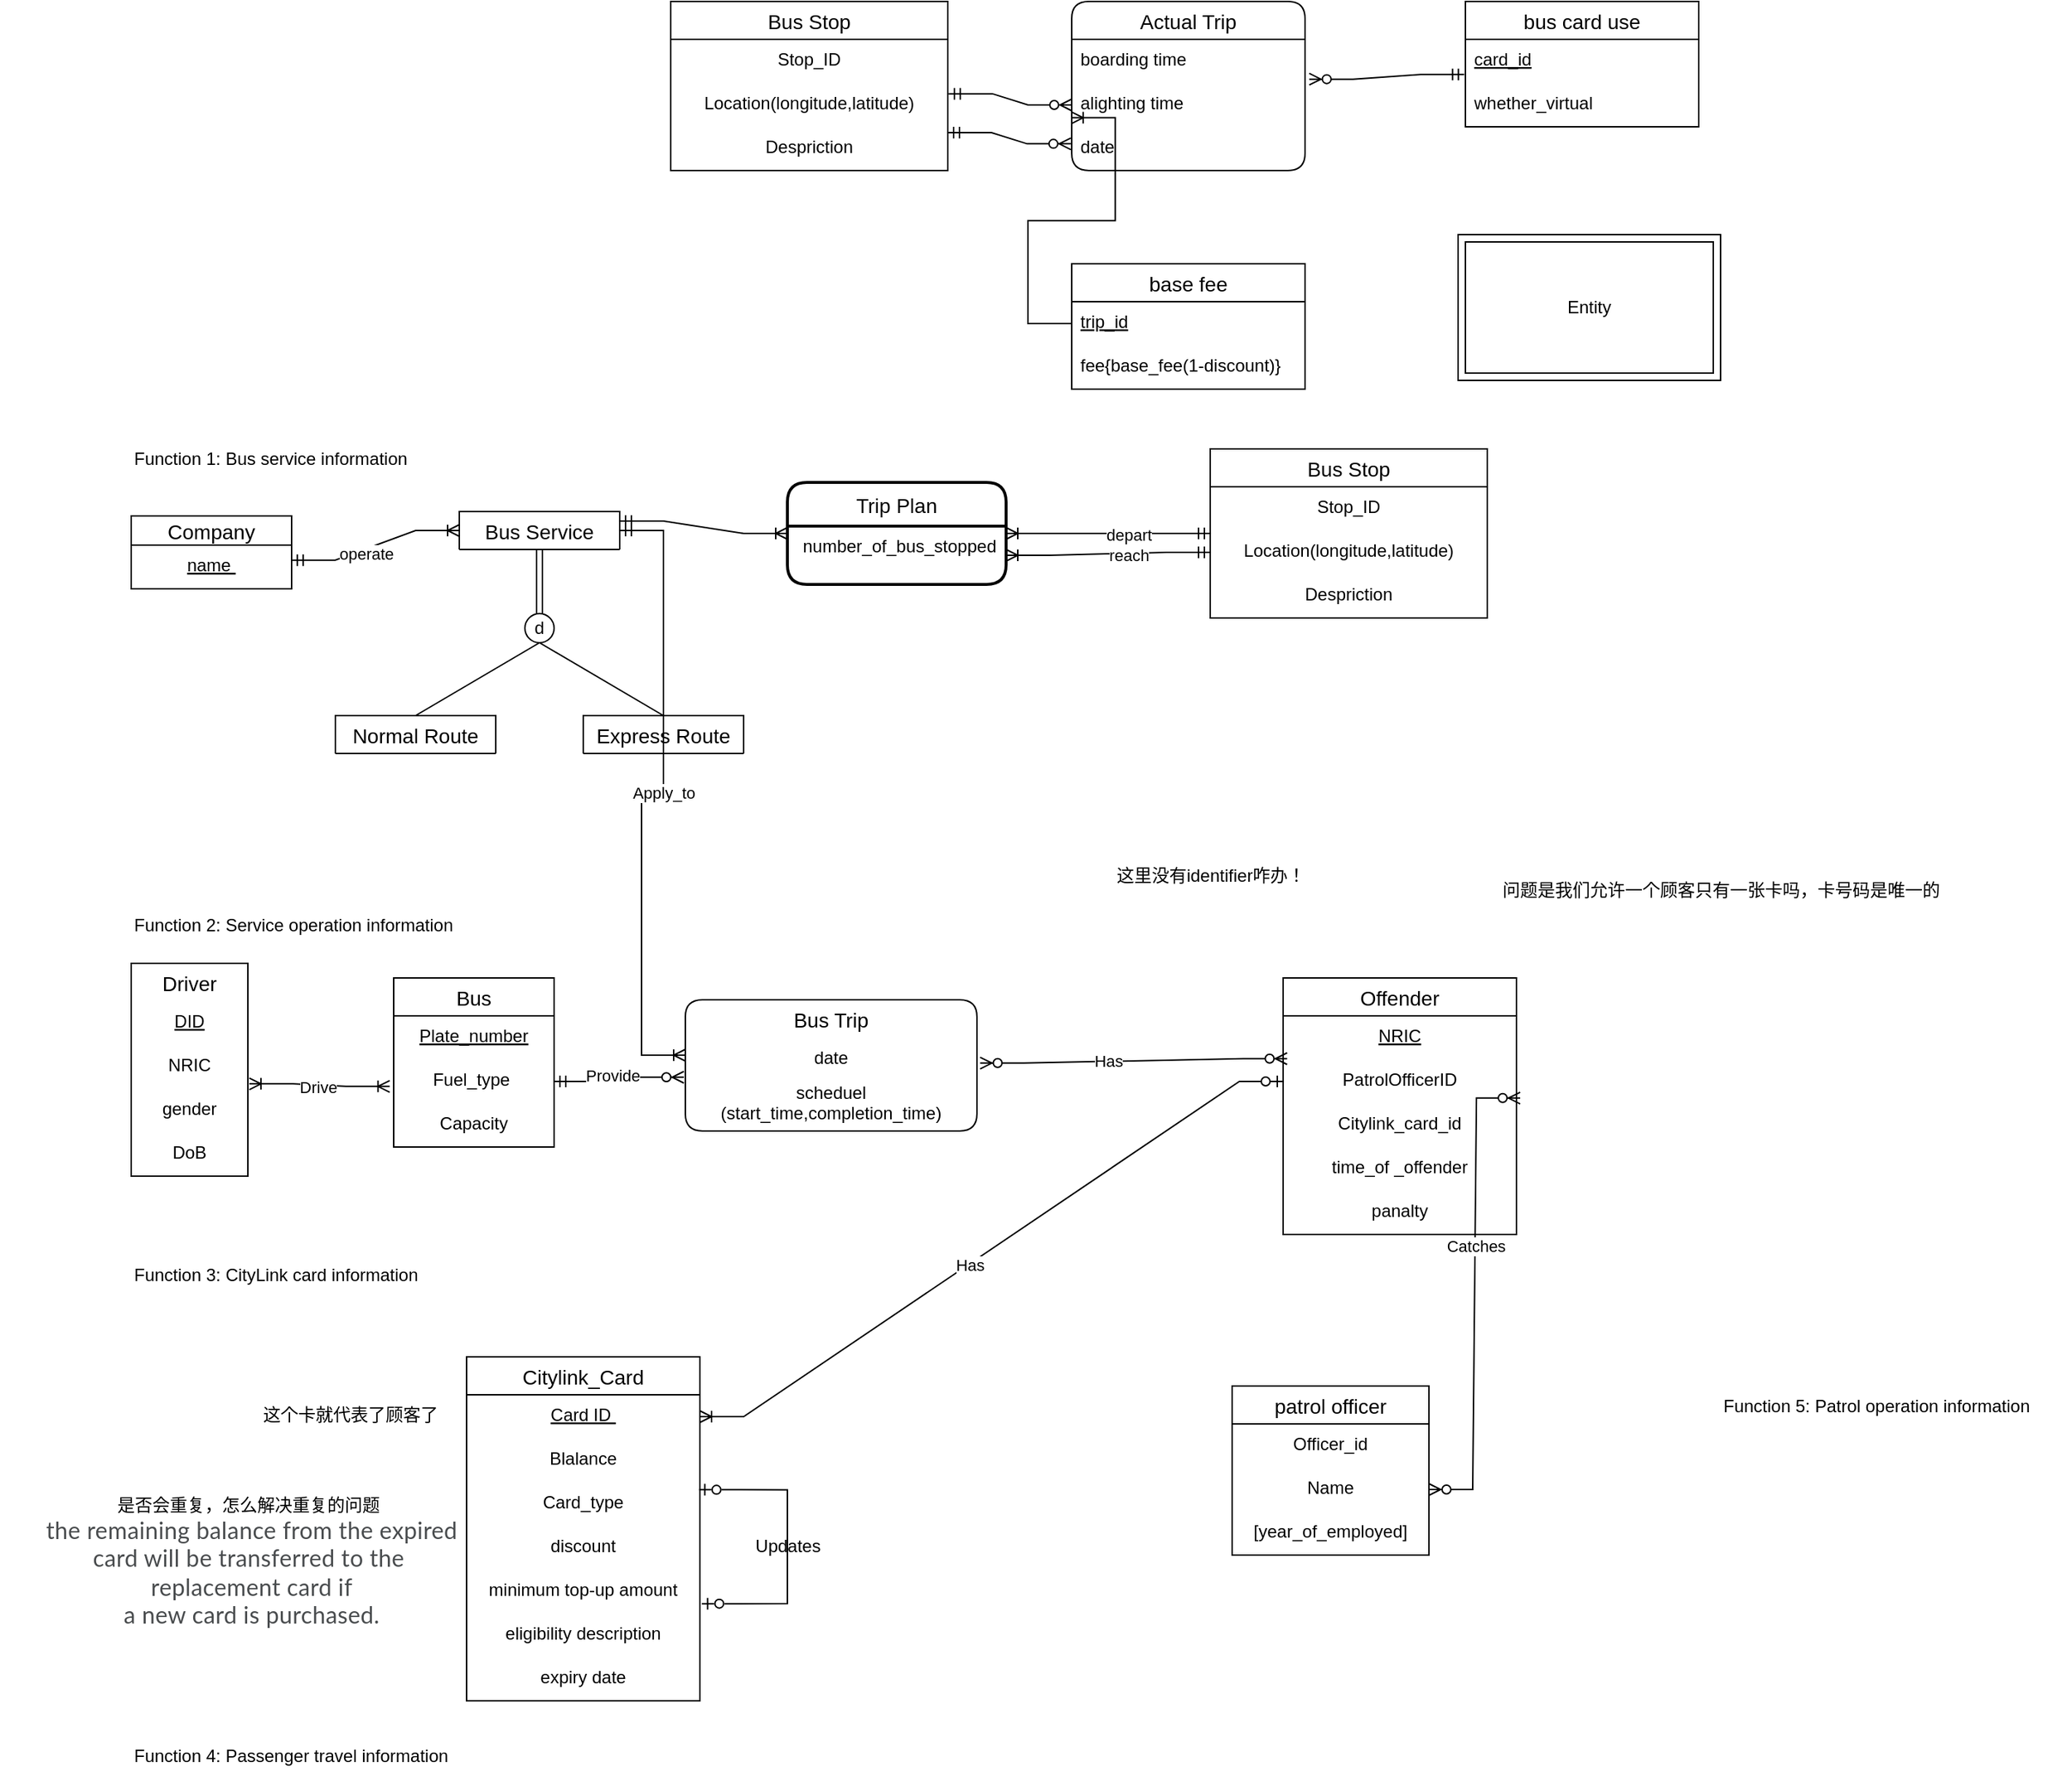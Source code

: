 <mxfile version="16.5.1" type="github" pages="3">
  <diagram id="R2lEEEUBdFMjLlhIrx00" name="Page-1">
    <mxGraphModel dx="4003" dy="2827" grid="1" gridSize="10" guides="1" tooltips="1" connect="1" arrows="1" fold="1" page="1" pageScale="1" pageWidth="850" pageHeight="1100" math="0" shadow="0" extFonts="Permanent Marker^https://fonts.googleapis.com/css?family=Permanent+Marker">
      <root>
        <mxCell id="0" />
        <mxCell id="1" parent="0" />
        <object label="Bus Service" id="_oqTozsQTF3NkIddqZB--1">
          <mxCell style="swimlane;fontStyle=0;childLayout=stackLayout;horizontal=1;startSize=26;horizontalStack=0;resizeParent=1;resizeParentMax=0;resizeLast=0;collapsible=1;marginBottom=0;align=center;fontSize=14;" parent="1" vertex="1" collapsed="1">
            <mxGeometry x="235" y="50" width="110" height="26" as="geometry">
              <mxRectangle x="235" y="50" width="160" height="56" as="alternateBounds" />
            </mxGeometry>
          </mxCell>
        </object>
        <mxCell id="_oqTozsQTF3NkIddqZB--2" value="Bus_id" style="text;strokeColor=none;fillColor=none;spacingLeft=4;spacingRight=4;overflow=hidden;rotatable=0;points=[[0,0.5],[1,0.5]];portConstraint=eastwest;fontSize=12;align=center;" parent="_oqTozsQTF3NkIddqZB--1" vertex="1">
          <mxGeometry y="26" width="160" height="30" as="geometry" />
        </mxCell>
        <mxCell id="_oqTozsQTF3NkIddqZB--5" value="Function 1: Bus service information" style="text;whiteSpace=wrap;html=1;" parent="1" vertex="1">
          <mxGeometry x="10" width="210" height="30" as="geometry" />
        </mxCell>
        <mxCell id="_oqTozsQTF3NkIddqZB--6" value="Company" style="swimlane;fontStyle=0;childLayout=stackLayout;horizontal=1;startSize=20;horizontalStack=0;resizeParent=1;resizeParentMax=0;resizeLast=0;collapsible=1;marginBottom=0;align=center;fontSize=14;" parent="1" vertex="1">
          <mxGeometry x="10" y="53" width="110" height="50" as="geometry">
            <mxRectangle x="30" y="40" width="90" height="26" as="alternateBounds" />
          </mxGeometry>
        </mxCell>
        <mxCell id="_oqTozsQTF3NkIddqZB--7" value="name " style="text;strokeColor=none;fillColor=none;spacingLeft=4;spacingRight=4;overflow=hidden;rotatable=0;points=[[0,0.5],[1,0.5]];portConstraint=eastwest;fontSize=12;align=center;fontStyle=4" parent="_oqTozsQTF3NkIddqZB--6" vertex="1">
          <mxGeometry y="20" width="110" height="30" as="geometry" />
        </mxCell>
        <mxCell id="_oqTozsQTF3NkIddqZB--15" value="Normal Route" style="swimlane;fontStyle=0;childLayout=stackLayout;horizontal=1;startSize=26;horizontalStack=0;resizeParent=1;resizeParentMax=0;resizeLast=0;collapsible=1;marginBottom=0;align=center;fontSize=14;" parent="1" vertex="1" collapsed="1">
          <mxGeometry x="150" y="190" width="110" height="26" as="geometry">
            <mxRectangle x="190" y="140" width="150" height="86" as="alternateBounds" />
          </mxGeometry>
        </mxCell>
        <mxCell id="_oqTozsQTF3NkIddqZB--16" value="     bus_frequency_weekend" style="text;strokeColor=none;fillColor=none;spacingLeft=4;spacingRight=4;overflow=hidden;rotatable=0;points=[[0,0.5],[1,0.5]];portConstraint=eastwest;fontSize=12;align=center;" parent="_oqTozsQTF3NkIddqZB--15" vertex="1">
          <mxGeometry y="26" width="150" height="30" as="geometry" />
        </mxCell>
        <mxCell id="_oqTozsQTF3NkIddqZB--17" value=" bus_frequency_weekdays" style="text;strokeColor=none;fillColor=none;spacingLeft=4;spacingRight=4;overflow=hidden;rotatable=0;points=[[0,0.5],[1,0.5]];portConstraint=eastwest;fontSize=12;align=center;" parent="_oqTozsQTF3NkIddqZB--15" vertex="1">
          <mxGeometry y="56" width="150" height="30" as="geometry" />
        </mxCell>
        <mxCell id="_oqTozsQTF3NkIddqZB--20" value="Express Route" style="swimlane;fontStyle=0;childLayout=stackLayout;horizontal=1;startSize=26;horizontalStack=0;resizeParent=1;resizeParentMax=0;resizeLast=0;collapsible=1;marginBottom=0;align=center;fontSize=14;" parent="1" vertex="1" collapsed="1">
          <mxGeometry x="320" y="190" width="110" height="26" as="geometry">
            <mxRectangle x="360" y="140" width="150" height="86" as="alternateBounds" />
          </mxGeometry>
        </mxCell>
        <mxCell id="_oqTozsQTF3NkIddqZB--21" value="     bus_frequency_weekend" style="text;strokeColor=none;fillColor=none;spacingLeft=4;spacingRight=4;overflow=hidden;rotatable=0;points=[[0,0.5],[1,0.5]];portConstraint=eastwest;fontSize=12;align=center;" parent="_oqTozsQTF3NkIddqZB--20" vertex="1">
          <mxGeometry y="26" width="150" height="30" as="geometry" />
        </mxCell>
        <mxCell id="_oqTozsQTF3NkIddqZB--22" value=" bus_frequency_weekdays" style="text;strokeColor=none;fillColor=none;spacingLeft=4;spacingRight=4;overflow=hidden;rotatable=0;points=[[0,0.5],[1,0.5]];portConstraint=eastwest;fontSize=12;align=center;" parent="_oqTozsQTF3NkIddqZB--20" vertex="1">
          <mxGeometry y="56" width="150" height="30" as="geometry" />
        </mxCell>
        <mxCell id="_oqTozsQTF3NkIddqZB--23" value="Bus Stop" style="swimlane;fontStyle=0;childLayout=stackLayout;horizontal=1;startSize=26;horizontalStack=0;resizeParent=1;resizeParentMax=0;resizeLast=0;collapsible=1;marginBottom=0;align=center;fontSize=14;labelBorderColor=none;html=0;" parent="1" vertex="1">
          <mxGeometry x="750" y="7" width="190" height="116" as="geometry">
            <mxRectangle x="620" y="25" width="90" height="26" as="alternateBounds" />
          </mxGeometry>
        </mxCell>
        <mxCell id="_oqTozsQTF3NkIddqZB--24" value="Stop_ID" style="text;strokeColor=none;fillColor=none;spacingLeft=4;spacingRight=4;overflow=hidden;rotatable=0;points=[[0,0.5],[1,0.5]];portConstraint=eastwest;fontSize=12;labelBorderColor=none;html=0;align=center;" parent="_oqTozsQTF3NkIddqZB--23" vertex="1">
          <mxGeometry y="26" width="190" height="30" as="geometry" />
        </mxCell>
        <mxCell id="_oqTozsQTF3NkIddqZB--25" value="Location(longitude,latitude)" style="text;strokeColor=none;fillColor=none;spacingLeft=4;spacingRight=4;overflow=hidden;rotatable=0;points=[[0,0.5],[1,0.5]];portConstraint=eastwest;fontSize=12;labelBorderColor=none;html=0;align=center;" parent="_oqTozsQTF3NkIddqZB--23" vertex="1">
          <mxGeometry y="56" width="190" height="30" as="geometry" />
        </mxCell>
        <mxCell id="_oqTozsQTF3NkIddqZB--26" value="Despriction" style="text;strokeColor=none;fillColor=none;spacingLeft=4;spacingRight=4;overflow=hidden;rotatable=0;points=[[0,0.5],[1,0.5]];portConstraint=eastwest;fontSize=12;labelBorderColor=none;html=0;align=center;" parent="_oqTozsQTF3NkIddqZB--23" vertex="1">
          <mxGeometry y="86" width="190" height="30" as="geometry" />
        </mxCell>
        <mxCell id="_oqTozsQTF3NkIddqZB--27" value="Trip Plan" style="swimlane;childLayout=stackLayout;horizontal=1;startSize=30;horizontalStack=0;rounded=1;fontSize=14;fontStyle=0;strokeWidth=2;resizeParent=0;resizeLast=1;shadow=0;dashed=0;align=center;labelBorderColor=none;html=0;" parent="1" vertex="1">
          <mxGeometry x="460" y="30" width="150" height="70" as="geometry">
            <mxRectangle x="460" y="30" width="90" height="24" as="alternateBounds" />
          </mxGeometry>
        </mxCell>
        <mxCell id="_oqTozsQTF3NkIddqZB--28" value="number_of_bus_stopped" style="align=center;strokeColor=none;fillColor=none;spacingLeft=4;fontSize=12;verticalAlign=top;resizable=0;rotatable=0;part=1;labelBorderColor=none;html=0;" parent="_oqTozsQTF3NkIddqZB--27" vertex="1">
          <mxGeometry y="30" width="150" height="40" as="geometry" />
        </mxCell>
        <mxCell id="_oqTozsQTF3NkIddqZB--31" value="" style="edgeStyle=entityRelationEdgeStyle;fontSize=12;html=1;endArrow=ERoneToMany;startArrow=ERmandOne;rounded=0;exitX=1;exitY=0.25;exitDx=0;exitDy=0;entryX=0;entryY=0.5;entryDx=0;entryDy=0;" parent="1" source="_oqTozsQTF3NkIddqZB--1" target="_oqTozsQTF3NkIddqZB--27" edge="1">
          <mxGeometry width="100" height="100" relative="1" as="geometry">
            <mxPoint x="320" y="180" as="sourcePoint" />
            <mxPoint x="420" y="80" as="targetPoint" />
          </mxGeometry>
        </mxCell>
        <mxCell id="_oqTozsQTF3NkIddqZB--36" value="" style="edgeStyle=entityRelationEdgeStyle;fontSize=12;html=1;endArrow=ERoneToMany;startArrow=ERmandOne;rounded=0;exitX=0;exitY=0.5;exitDx=0;exitDy=0;entryX=1;entryY=0.5;entryDx=0;entryDy=0;" parent="1" source="_oqTozsQTF3NkIddqZB--23" target="_oqTozsQTF3NkIddqZB--27" edge="1">
          <mxGeometry width="100" height="100" relative="1" as="geometry">
            <mxPoint x="550" y="100" as="sourcePoint" />
            <mxPoint x="620" y="101.5" as="targetPoint" />
          </mxGeometry>
        </mxCell>
        <mxCell id="_oqTozsQTF3NkIddqZB--37" value="depart" style="edgeLabel;html=1;align=center;verticalAlign=middle;resizable=0;points=[];" parent="_oqTozsQTF3NkIddqZB--36" vertex="1" connectable="0">
          <mxGeometry x="-0.192" relative="1" as="geometry">
            <mxPoint y="1" as="offset" />
          </mxGeometry>
        </mxCell>
        <mxCell id="_oqTozsQTF3NkIddqZB--39" value="" style="shape=link;html=1;rounded=0;exitX=0.5;exitY=1;exitDx=0;exitDy=0;entryX=0.5;entryY=0;entryDx=0;entryDy=0;" parent="1" source="_oqTozsQTF3NkIddqZB--1" target="_oqTozsQTF3NkIddqZB--42" edge="1">
          <mxGeometry relative="1" as="geometry">
            <mxPoint x="370" y="-100" as="sourcePoint" />
            <mxPoint x="370" y="-50" as="targetPoint" />
          </mxGeometry>
        </mxCell>
        <mxCell id="_oqTozsQTF3NkIddqZB--40" value="" style="resizable=0;html=1;align=right;verticalAlign=bottom;labelBorderColor=none;" parent="_oqTozsQTF3NkIddqZB--39" connectable="0" vertex="1">
          <mxGeometry x="1" relative="1" as="geometry">
            <mxPoint x="-10" as="offset" />
          </mxGeometry>
        </mxCell>
        <mxCell id="_oqTozsQTF3NkIddqZB--42" value="d" style="ellipse;whiteSpace=wrap;html=1;aspect=fixed;labelBorderColor=none;" parent="1" vertex="1">
          <mxGeometry x="280" y="120" width="20" height="20" as="geometry" />
        </mxCell>
        <mxCell id="_oqTozsQTF3NkIddqZB--43" value="" style="endArrow=none;html=1;rounded=0;exitX=0.5;exitY=1;exitDx=0;exitDy=0;entryX=0.5;entryY=0;entryDx=0;entryDy=0;" parent="1" source="_oqTozsQTF3NkIddqZB--42" target="_oqTozsQTF3NkIddqZB--20" edge="1">
          <mxGeometry relative="1" as="geometry">
            <mxPoint x="295" y="200" as="sourcePoint" />
            <mxPoint x="455" y="200" as="targetPoint" />
          </mxGeometry>
        </mxCell>
        <mxCell id="_oqTozsQTF3NkIddqZB--46" value="" style="endArrow=none;html=1;rounded=0;exitX=0.5;exitY=1;exitDx=0;exitDy=0;entryX=0.5;entryY=0;entryDx=0;entryDy=0;" parent="1" source="_oqTozsQTF3NkIddqZB--42" target="_oqTozsQTF3NkIddqZB--15" edge="1">
          <mxGeometry relative="1" as="geometry">
            <mxPoint x="315" y="190" as="sourcePoint" />
            <mxPoint x="200" y="240.0" as="targetPoint" />
            <Array as="points" />
          </mxGeometry>
        </mxCell>
        <mxCell id="_oqTozsQTF3NkIddqZB--51" value="" style="edgeStyle=entityRelationEdgeStyle;fontSize=12;html=1;endArrow=ERoneToMany;startArrow=ERmandOne;rounded=0;entryX=0;entryY=0.5;entryDx=0;entryDy=0;exitX=0.999;exitY=0.346;exitDx=0;exitDy=0;exitPerimeter=0;" parent="1" source="_oqTozsQTF3NkIddqZB--7" target="_oqTozsQTF3NkIddqZB--2" edge="1">
          <mxGeometry width="100" height="100" relative="1" as="geometry">
            <mxPoint x="100" y="180" as="sourcePoint" />
            <mxPoint x="200" y="80" as="targetPoint" />
          </mxGeometry>
        </mxCell>
        <mxCell id="_oqTozsQTF3NkIddqZB--52" value="operate" style="edgeLabel;html=1;align=center;verticalAlign=middle;resizable=0;points=[];" parent="_oqTozsQTF3NkIddqZB--51" vertex="1" connectable="0">
          <mxGeometry x="-0.128" y="-3" relative="1" as="geometry">
            <mxPoint x="-1" as="offset" />
          </mxGeometry>
        </mxCell>
        <mxCell id="_oqTozsQTF3NkIddqZB--55" value="" style="edgeStyle=entityRelationEdgeStyle;fontSize=12;html=1;endArrow=ERoneToMany;startArrow=ERmandOne;rounded=0;exitX=0;exitY=0.5;exitDx=0;exitDy=0;" parent="1" source="_oqTozsQTF3NkIddqZB--25" target="_oqTozsQTF3NkIddqZB--28" edge="1">
          <mxGeometry width="100" height="100" relative="1" as="geometry">
            <mxPoint x="690" y="248.33" as="sourcePoint" />
            <mxPoint x="620" y="75" as="targetPoint" />
          </mxGeometry>
        </mxCell>
        <mxCell id="_oqTozsQTF3NkIddqZB--56" value="reach" style="edgeLabel;html=1;align=center;verticalAlign=middle;resizable=0;points=[];" parent="_oqTozsQTF3NkIddqZB--55" vertex="1" connectable="0">
          <mxGeometry x="-0.192" relative="1" as="geometry">
            <mxPoint y="1" as="offset" />
          </mxGeometry>
        </mxCell>
        <mxCell id="_oqTozsQTF3NkIddqZB--57" value="Bus" style="swimlane;fontStyle=0;childLayout=stackLayout;horizontal=1;startSize=26;horizontalStack=0;resizeParent=1;resizeParentMax=0;resizeLast=0;collapsible=1;marginBottom=0;align=center;fontSize=14;labelBorderColor=none;html=0;" parent="1" vertex="1">
          <mxGeometry x="190" y="370" width="110" height="116" as="geometry" />
        </mxCell>
        <mxCell id="_oqTozsQTF3NkIddqZB--58" value="Plate_number" style="text;strokeColor=none;fillColor=none;spacingLeft=4;spacingRight=4;overflow=hidden;rotatable=0;points=[[0,0.5],[1,0.5]];portConstraint=eastwest;fontSize=12;labelBorderColor=none;html=0;align=center;fontStyle=4" parent="_oqTozsQTF3NkIddqZB--57" vertex="1">
          <mxGeometry y="26" width="110" height="30" as="geometry" />
        </mxCell>
        <mxCell id="_oqTozsQTF3NkIddqZB--59" value="Fuel_type " style="text;strokeColor=none;fillColor=none;spacingLeft=4;spacingRight=4;overflow=hidden;rotatable=0;points=[[0,0.5],[1,0.5]];portConstraint=eastwest;fontSize=12;labelBorderColor=none;html=0;align=center;" parent="_oqTozsQTF3NkIddqZB--57" vertex="1">
          <mxGeometry y="56" width="110" height="30" as="geometry" />
        </mxCell>
        <mxCell id="_oqTozsQTF3NkIddqZB--60" value="Capacity" style="text;strokeColor=none;fillColor=none;spacingLeft=4;spacingRight=4;overflow=hidden;rotatable=0;points=[[0,0.5],[1,0.5]];portConstraint=eastwest;fontSize=12;labelBorderColor=none;html=0;align=center;" parent="_oqTozsQTF3NkIddqZB--57" vertex="1">
          <mxGeometry y="86" width="110" height="30" as="geometry" />
        </mxCell>
        <mxCell id="_oqTozsQTF3NkIddqZB--62" value="Function 2: Service operation information" style="text;whiteSpace=wrap;html=1;" parent="1" vertex="1">
          <mxGeometry x="10" y="320" width="240" height="30" as="geometry" />
        </mxCell>
        <mxCell id="_oqTozsQTF3NkIddqZB--63" value="Bus Trip" style="swimlane;fontStyle=0;childLayout=stackLayout;horizontal=1;startSize=26;horizontalStack=0;resizeParent=1;resizeParentMax=0;resizeLast=0;collapsible=1;marginBottom=0;align=center;fontSize=14;labelBorderColor=none;html=0;shadow=0;glass=0;rounded=1;sketch=0;swimlaneLine=0;" parent="1" vertex="1">
          <mxGeometry x="390" y="385" width="200" height="90" as="geometry" />
        </mxCell>
        <mxCell id="_oqTozsQTF3NkIddqZB--64" value="date" style="text;strokeColor=none;fillColor=none;spacingLeft=4;spacingRight=4;overflow=hidden;rotatable=0;points=[[0,0.5],[1,0.5]];portConstraint=eastwest;fontSize=12;labelBorderColor=none;html=0;align=center;" parent="_oqTozsQTF3NkIddqZB--63" vertex="1">
          <mxGeometry y="26" width="200" height="24" as="geometry" />
        </mxCell>
        <mxCell id="_oqTozsQTF3NkIddqZB--65" value="scheduel&#xa;(start_time,completion_time)" style="text;strokeColor=none;fillColor=none;spacingLeft=4;spacingRight=4;overflow=hidden;rotatable=0;points=[[0,0.5],[1,0.5]];portConstraint=eastwest;fontSize=12;labelBorderColor=none;html=0;align=center;" parent="_oqTozsQTF3NkIddqZB--63" vertex="1">
          <mxGeometry y="50" width="200" height="40" as="geometry" />
        </mxCell>
        <mxCell id="_oqTozsQTF3NkIddqZB--69" value="Driver" style="swimlane;fontStyle=0;childLayout=stackLayout;horizontal=1;startSize=26;horizontalStack=0;resizeParent=1;resizeParentMax=0;resizeLast=0;collapsible=1;marginBottom=0;align=center;fontSize=14;labelBorderColor=none;html=0;swimlaneLine=0;" parent="1" vertex="1">
          <mxGeometry x="10" y="360" width="80" height="146" as="geometry" />
        </mxCell>
        <mxCell id="_oqTozsQTF3NkIddqZB--70" value="DID" style="text;strokeColor=none;fillColor=none;spacingLeft=4;spacingRight=4;overflow=hidden;rotatable=0;points=[[0,0.5],[1,0.5]];portConstraint=eastwest;fontSize=12;labelBorderColor=none;html=0;align=center;fontStyle=4" parent="_oqTozsQTF3NkIddqZB--69" vertex="1">
          <mxGeometry y="26" width="80" height="30" as="geometry" />
        </mxCell>
        <mxCell id="_oqTozsQTF3NkIddqZB--71" value="NRIC" style="text;strokeColor=none;fillColor=none;spacingLeft=4;spacingRight=4;overflow=hidden;rotatable=0;points=[[0,0.5],[1,0.5]];portConstraint=eastwest;fontSize=12;labelBorderColor=none;html=0;align=center;" parent="_oqTozsQTF3NkIddqZB--69" vertex="1">
          <mxGeometry y="56" width="80" height="30" as="geometry" />
        </mxCell>
        <mxCell id="_oqTozsQTF3NkIddqZB--77" value="gender" style="text;strokeColor=none;fillColor=none;spacingLeft=4;spacingRight=4;overflow=hidden;rotatable=0;points=[[0,0.5],[1,0.5]];portConstraint=eastwest;fontSize=12;labelBorderColor=none;html=0;align=center;" parent="_oqTozsQTF3NkIddqZB--69" vertex="1">
          <mxGeometry y="86" width="80" height="30" as="geometry" />
        </mxCell>
        <mxCell id="_oqTozsQTF3NkIddqZB--72" value="DoB" style="text;strokeColor=none;fillColor=none;spacingLeft=4;spacingRight=4;overflow=hidden;rotatable=0;points=[[0,0.5],[1,0.5]];portConstraint=eastwest;fontSize=12;labelBorderColor=none;html=0;align=center;" parent="_oqTozsQTF3NkIddqZB--69" vertex="1">
          <mxGeometry y="116" width="80" height="30" as="geometry" />
        </mxCell>
        <mxCell id="_oqTozsQTF3NkIddqZB--78" value="" style="edgeStyle=entityRelationEdgeStyle;fontSize=12;html=1;endArrow=ERoneToMany;startArrow=ERoneToMany;rounded=0;exitX=1.012;exitY=0.888;exitDx=0;exitDy=0;exitPerimeter=0;entryX=-0.025;entryY=0.614;entryDx=0;entryDy=0;entryPerimeter=0;" parent="1" source="_oqTozsQTF3NkIddqZB--71" target="_oqTozsQTF3NkIddqZB--59" edge="1">
          <mxGeometry width="100" height="100" relative="1" as="geometry">
            <mxPoint x="310" y="480" as="sourcePoint" />
            <mxPoint x="410" y="380" as="targetPoint" />
          </mxGeometry>
        </mxCell>
        <mxCell id="_oqTozsQTF3NkIddqZB--79" value="Drive" style="edgeLabel;html=1;align=center;verticalAlign=middle;resizable=0;points=[];" parent="_oqTozsQTF3NkIddqZB--78" vertex="1" connectable="0">
          <mxGeometry x="-0.023" y="-1" relative="1" as="geometry">
            <mxPoint as="offset" />
          </mxGeometry>
        </mxCell>
        <mxCell id="_oqTozsQTF3NkIddqZB--84" value="这里没有identifier咋办！" style="text;html=1;align=center;verticalAlign=middle;resizable=0;points=[];autosize=1;strokeColor=none;fillColor=none;" parent="1" vertex="1">
          <mxGeometry x="680" y="290" width="140" height="20" as="geometry" />
        </mxCell>
        <mxCell id="_oqTozsQTF3NkIddqZB--85" value="Function 3: CityLink card information" style="text;whiteSpace=wrap;html=1;" parent="1" vertex="1">
          <mxGeometry x="10" y="560" width="220" height="30" as="geometry" />
        </mxCell>
        <mxCell id="_oqTozsQTF3NkIddqZB--86" value="" style="edgeStyle=entityRelationEdgeStyle;fontSize=12;html=1;endArrow=ERzeroToMany;startArrow=ERmandOne;rounded=0;exitX=1;exitY=0.5;exitDx=0;exitDy=0;entryX=-0.005;entryY=0.078;entryDx=0;entryDy=0;entryPerimeter=0;" parent="1" source="_oqTozsQTF3NkIddqZB--59" target="_oqTozsQTF3NkIddqZB--65" edge="1">
          <mxGeometry width="100" height="100" relative="1" as="geometry">
            <mxPoint x="560" y="420" as="sourcePoint" />
            <mxPoint x="660" y="320" as="targetPoint" />
          </mxGeometry>
        </mxCell>
        <mxCell id="_oqTozsQTF3NkIddqZB--87" value="Provide" style="edgeLabel;html=1;align=center;verticalAlign=middle;resizable=0;points=[];" parent="_oqTozsQTF3NkIddqZB--86" vertex="1" connectable="0">
          <mxGeometry x="-0.103" y="3" relative="1" as="geometry">
            <mxPoint as="offset" />
          </mxGeometry>
        </mxCell>
        <mxCell id="_oqTozsQTF3NkIddqZB--89" value="" style="edgeStyle=entityRelationEdgeStyle;fontSize=12;html=1;endArrow=ERoneToMany;startArrow=ERmandOne;rounded=0;entryX=0;entryY=0.5;entryDx=0;entryDy=0;exitX=1;exitY=0.5;exitDx=0;exitDy=0;" parent="1" source="_oqTozsQTF3NkIddqZB--1" target="_oqTozsQTF3NkIddqZB--64" edge="1">
          <mxGeometry width="100" height="100" relative="1" as="geometry">
            <mxPoint x="310" y="80" as="sourcePoint" />
            <mxPoint x="530" y="270" as="targetPoint" />
          </mxGeometry>
        </mxCell>
        <mxCell id="_oqTozsQTF3NkIddqZB--90" value="Apply_to" style="edgeLabel;html=1;align=center;verticalAlign=middle;resizable=0;points=[];" parent="_oqTozsQTF3NkIddqZB--89" vertex="1" connectable="0">
          <mxGeometry x="-0.032" relative="1" as="geometry">
            <mxPoint as="offset" />
          </mxGeometry>
        </mxCell>
        <mxCell id="_oqTozsQTF3NkIddqZB--97" value="Citylink_Card" style="swimlane;fontStyle=0;childLayout=stackLayout;horizontal=1;startSize=26;horizontalStack=0;resizeParent=1;resizeParentMax=0;resizeLast=0;collapsible=1;marginBottom=0;align=center;fontSize=14;rounded=0;shadow=0;glass=0;labelBorderColor=none;sketch=0;html=0;" parent="1" vertex="1">
          <mxGeometry x="240" y="630" width="160" height="236" as="geometry" />
        </mxCell>
        <mxCell id="_oqTozsQTF3NkIddqZB--98" value="Card ID " style="text;strokeColor=none;fillColor=none;spacingLeft=4;spacingRight=4;overflow=hidden;rotatable=0;points=[[0,0.5],[1,0.5]];portConstraint=eastwest;fontSize=12;rounded=1;shadow=0;glass=0;labelBorderColor=none;sketch=0;html=0;fontStyle=4;align=center;" parent="_oqTozsQTF3NkIddqZB--97" vertex="1">
          <mxGeometry y="26" width="160" height="30" as="geometry" />
        </mxCell>
        <mxCell id="_oqTozsQTF3NkIddqZB--99" value="Blalance" style="text;strokeColor=none;fillColor=none;spacingLeft=4;spacingRight=4;overflow=hidden;rotatable=0;points=[[0,0.5],[1,0.5]];portConstraint=eastwest;fontSize=12;rounded=1;shadow=0;glass=0;labelBorderColor=none;sketch=0;html=0;align=center;" parent="_oqTozsQTF3NkIddqZB--97" vertex="1">
          <mxGeometry y="56" width="160" height="30" as="geometry" />
        </mxCell>
        <mxCell id="_oqTozsQTF3NkIddqZB--115" value="Card_type" style="text;strokeColor=none;fillColor=none;spacingLeft=4;spacingRight=4;overflow=hidden;rotatable=0;points=[[0,0.5],[1,0.5]];portConstraint=eastwest;fontSize=12;rounded=1;shadow=0;glass=0;labelBorderColor=none;sketch=0;html=0;align=center;" parent="_oqTozsQTF3NkIddqZB--97" vertex="1">
          <mxGeometry y="86" width="160" height="30" as="geometry" />
        </mxCell>
        <mxCell id="_oqTozsQTF3NkIddqZB--124" value="discount" style="text;strokeColor=none;fillColor=none;spacingLeft=4;spacingRight=4;overflow=hidden;rotatable=0;points=[[0,0.5],[1,0.5]];portConstraint=eastwest;fontSize=12;rounded=1;shadow=0;glass=0;labelBorderColor=none;sketch=0;html=0;align=center;" parent="_oqTozsQTF3NkIddqZB--97" vertex="1">
          <mxGeometry y="116" width="160" height="30" as="geometry" />
        </mxCell>
        <mxCell id="_oqTozsQTF3NkIddqZB--116" value="minimum top-up amount" style="text;strokeColor=none;fillColor=none;spacingLeft=4;spacingRight=4;overflow=hidden;rotatable=0;points=[[0,0.5],[1,0.5]];portConstraint=eastwest;fontSize=12;rounded=1;shadow=0;glass=0;labelBorderColor=none;sketch=0;html=0;align=center;" parent="_oqTozsQTF3NkIddqZB--97" vertex="1">
          <mxGeometry y="146" width="160" height="30" as="geometry" />
        </mxCell>
        <mxCell id="_oqTozsQTF3NkIddqZB--117" value="eligibility description" style="text;strokeColor=none;fillColor=none;spacingLeft=4;spacingRight=4;overflow=hidden;rotatable=0;points=[[0,0.5],[1,0.5]];portConstraint=eastwest;fontSize=12;rounded=1;shadow=0;glass=0;labelBorderColor=none;sketch=0;html=0;align=center;" parent="_oqTozsQTF3NkIddqZB--97" vertex="1">
          <mxGeometry y="176" width="160" height="30" as="geometry" />
        </mxCell>
        <mxCell id="_oqTozsQTF3NkIddqZB--119" value="expiry date" style="text;strokeColor=none;fillColor=none;spacingLeft=4;spacingRight=4;overflow=hidden;rotatable=0;points=[[0,0.5],[1,0.5]];portConstraint=eastwest;fontSize=12;rounded=1;shadow=0;glass=0;labelBorderColor=none;sketch=0;html=0;align=center;" parent="_oqTozsQTF3NkIddqZB--97" vertex="1">
          <mxGeometry y="206" width="160" height="30" as="geometry" />
        </mxCell>
        <mxCell id="G10ZIbWrtkFmlwhlApp5-5" style="edgeStyle=orthogonalEdgeStyle;rounded=0;orthogonalLoop=1;jettySize=auto;html=1;exitX=0.996;exitY=0.172;exitDx=0;exitDy=0;entryX=1.008;entryY=0.778;entryDx=0;entryDy=0;endArrow=ERzeroToOne;endFill=0;startArrow=ERzeroToOne;startFill=0;exitPerimeter=0;entryPerimeter=0;" edge="1" parent="_oqTozsQTF3NkIddqZB--97" source="_oqTozsQTF3NkIddqZB--115" target="_oqTozsQTF3NkIddqZB--116">
          <mxGeometry relative="1" as="geometry">
            <mxPoint x="329.99" y="94.99" as="targetPoint" />
            <Array as="points">
              <mxPoint x="220" y="91" />
              <mxPoint x="220" y="169" />
            </Array>
            <mxPoint x="274.99" y="123.99" as="sourcePoint" />
          </mxGeometry>
        </mxCell>
        <mxCell id="_oqTozsQTF3NkIddqZB--101" value="这个卡就代表了顾客了" style="text;html=1;align=center;verticalAlign=middle;resizable=0;points=[];autosize=1;strokeColor=none;fillColor=none;" parent="1" vertex="1">
          <mxGeometry x="90" y="660" width="140" height="20" as="geometry" />
        </mxCell>
        <mxCell id="_oqTozsQTF3NkIddqZB--108" value="" style="resizable=0;html=1;align=right;verticalAlign=bottom;labelBorderColor=none;" parent="1" connectable="0" vertex="1">
          <mxGeometry x="310" y="770.001" as="geometry" />
        </mxCell>
        <mxCell id="_oqTozsQTF3NkIddqZB--126" value="Function 4: Passenger travel information" style="text;whiteSpace=wrap;html=1;" parent="1" vertex="1">
          <mxGeometry x="10" y="890" width="240" height="30" as="geometry" />
        </mxCell>
        <mxCell id="_oqTozsQTF3NkIddqZB--128" value="Function 5: Patrol operation information" style="text;whiteSpace=wrap;html=1;" parent="1" vertex="1">
          <mxGeometry x="1100" y="650" width="240" height="30" as="geometry" />
        </mxCell>
        <mxCell id="_oqTozsQTF3NkIddqZB--129" value="patrol officer" style="swimlane;fontStyle=0;childLayout=stackLayout;horizontal=1;startSize=26;horizontalStack=0;resizeParent=1;resizeParentMax=0;resizeLast=0;collapsible=1;marginBottom=0;align=center;fontSize=14;rounded=0;shadow=0;glass=0;labelBorderColor=none;sketch=0;html=0;" parent="1" vertex="1">
          <mxGeometry x="765" y="650" width="135" height="116" as="geometry" />
        </mxCell>
        <mxCell id="_oqTozsQTF3NkIddqZB--130" value="Officer_id" style="text;strokeColor=none;fillColor=none;spacingLeft=4;spacingRight=4;overflow=hidden;rotatable=0;points=[[0,0.5],[1,0.5]];portConstraint=eastwest;fontSize=12;rounded=0;shadow=0;glass=0;labelBorderColor=none;sketch=0;html=0;align=center;" parent="_oqTozsQTF3NkIddqZB--129" vertex="1">
          <mxGeometry y="26" width="135" height="30" as="geometry" />
        </mxCell>
        <mxCell id="_oqTozsQTF3NkIddqZB--131" value="Name" style="text;strokeColor=none;fillColor=none;spacingLeft=4;spacingRight=4;overflow=hidden;rotatable=0;points=[[0,0.5],[1,0.5]];portConstraint=eastwest;fontSize=12;rounded=0;shadow=0;glass=0;labelBorderColor=none;sketch=0;html=0;align=center;" parent="_oqTozsQTF3NkIddqZB--129" vertex="1">
          <mxGeometry y="56" width="135" height="30" as="geometry" />
        </mxCell>
        <mxCell id="_oqTozsQTF3NkIddqZB--132" value="[year_of_employed]" style="text;strokeColor=none;fillColor=none;spacingLeft=4;spacingRight=4;overflow=hidden;rotatable=0;points=[[0,0.5],[1,0.5]];portConstraint=eastwest;fontSize=12;rounded=0;shadow=0;glass=0;labelBorderColor=none;sketch=0;html=0;align=center;" parent="_oqTozsQTF3NkIddqZB--129" vertex="1">
          <mxGeometry y="86" width="135" height="30" as="geometry" />
        </mxCell>
        <mxCell id="_oqTozsQTF3NkIddqZB--133" value="Offender" style="swimlane;fontStyle=0;childLayout=stackLayout;horizontal=1;startSize=26;horizontalStack=0;resizeParent=1;resizeParentMax=0;resizeLast=0;collapsible=1;marginBottom=0;align=center;fontSize=14;rounded=0;shadow=0;glass=0;labelBorderColor=none;sketch=0;html=0;" parent="1" vertex="1">
          <mxGeometry x="800" y="370" width="160" height="176" as="geometry" />
        </mxCell>
        <mxCell id="_oqTozsQTF3NkIddqZB--134" value="NRIC" style="text;strokeColor=none;fillColor=none;spacingLeft=4;spacingRight=4;overflow=hidden;rotatable=0;points=[[0,0.5],[1,0.5]];portConstraint=eastwest;fontSize=12;rounded=0;shadow=0;glass=0;labelBorderColor=none;sketch=0;html=0;fontStyle=4;align=center;" parent="_oqTozsQTF3NkIddqZB--133" vertex="1">
          <mxGeometry y="26" width="160" height="30" as="geometry" />
        </mxCell>
        <mxCell id="DYMp0SpDmSLWRyX6yjgx-1" value="PatrolOfficerID" style="text;strokeColor=none;fillColor=none;spacingLeft=4;spacingRight=4;overflow=hidden;rotatable=0;points=[[0,0.5],[1,0.5]];portConstraint=eastwest;fontSize=12;rounded=0;shadow=0;glass=0;labelBorderColor=none;sketch=0;html=0;fontStyle=0;align=center;" vertex="1" parent="_oqTozsQTF3NkIddqZB--133">
          <mxGeometry y="56" width="160" height="30" as="geometry" />
        </mxCell>
        <mxCell id="_oqTozsQTF3NkIddqZB--135" value="Citylink_card_id" style="text;strokeColor=none;fillColor=none;spacingLeft=4;spacingRight=4;overflow=hidden;rotatable=0;points=[[0,0.5],[1,0.5]];portConstraint=eastwest;fontSize=12;rounded=0;shadow=0;glass=0;labelBorderColor=none;sketch=0;html=0;align=center;" parent="_oqTozsQTF3NkIddqZB--133" vertex="1">
          <mxGeometry y="86" width="160" height="30" as="geometry" />
        </mxCell>
        <mxCell id="_oqTozsQTF3NkIddqZB--136" value="time_of _offender" style="text;strokeColor=none;fillColor=none;spacingLeft=4;spacingRight=4;overflow=hidden;rotatable=0;points=[[0,0.5],[1,0.5]];portConstraint=eastwest;fontSize=12;rounded=0;shadow=0;glass=0;labelBorderColor=none;sketch=0;html=0;align=center;" parent="_oqTozsQTF3NkIddqZB--133" vertex="1">
          <mxGeometry y="116" width="160" height="30" as="geometry" />
        </mxCell>
        <mxCell id="_oqTozsQTF3NkIddqZB--138" value="panalty" style="text;strokeColor=none;fillColor=none;spacingLeft=4;spacingRight=4;overflow=hidden;rotatable=0;points=[[0,0.5],[1,0.5]];portConstraint=eastwest;fontSize=12;rounded=0;shadow=0;glass=0;labelBorderColor=none;sketch=0;html=0;align=center;" parent="_oqTozsQTF3NkIddqZB--133" vertex="1">
          <mxGeometry y="146" width="160" height="30" as="geometry" />
        </mxCell>
        <mxCell id="_oqTozsQTF3NkIddqZB--137" value="问题是我们允许一个顾客只有一张卡吗，卡号码是唯一的" style="text;html=1;align=center;verticalAlign=middle;resizable=0;points=[];autosize=1;strokeColor=none;fillColor=none;" parent="1" vertex="1">
          <mxGeometry x="940" y="300" width="320" height="20" as="geometry" />
        </mxCell>
        <mxCell id="_oqTozsQTF3NkIddqZB--141" value="" style="edgeStyle=entityRelationEdgeStyle;fontSize=12;html=1;endArrow=ERzeroToMany;endFill=1;startArrow=ERzeroToMany;rounded=0;entryX=1.016;entryY=0.88;entryDx=0;entryDy=0;entryPerimeter=0;" parent="1" source="_oqTozsQTF3NkIddqZB--131" target="DYMp0SpDmSLWRyX6yjgx-1" edge="1">
          <mxGeometry width="100" height="100" relative="1" as="geometry">
            <mxPoint x="810" y="590" as="sourcePoint" />
            <mxPoint x="970" y="430" as="targetPoint" />
          </mxGeometry>
        </mxCell>
        <mxCell id="_oqTozsQTF3NkIddqZB--142" value="Catches" style="edgeLabel;html=1;align=center;verticalAlign=middle;resizable=0;points=[];" parent="_oqTozsQTF3NkIddqZB--141" vertex="1" connectable="0">
          <mxGeometry x="0.199" relative="1" as="geometry">
            <mxPoint as="offset" />
          </mxGeometry>
        </mxCell>
        <mxCell id="_oqTozsQTF3NkIddqZB--143" value="是否会重复，怎么解决重复的问题&lt;br&gt;&lt;span style=&quot;color: rgb(73 , 76 , 78) ; font-family: &amp;#34;lato&amp;#34; , &amp;#34;lucida sans unicode&amp;#34; , &amp;#34;lucida grande&amp;#34; , sans-serif ; font-size: 16px ; letter-spacing: 0.2px ; text-align: left&quot;&gt;&amp;nbsp;the remaining balance from the expired &lt;br&gt;card will be&amp;nbsp;transferred to the&lt;br&gt;&amp;nbsp;replacement card if&lt;br&gt;&amp;nbsp;a new card is purchased.&lt;/span&gt;" style="text;html=1;align=center;verticalAlign=middle;resizable=0;points=[];autosize=1;strokeColor=none;fillColor=none;" parent="1" vertex="1">
          <mxGeometry x="-80" y="730" width="340" height="80" as="geometry" />
        </mxCell>
        <mxCell id="_oqTozsQTF3NkIddqZB--156" value="base fee" style="swimlane;fontStyle=0;childLayout=stackLayout;horizontal=1;startSize=26;horizontalStack=0;resizeParent=1;resizeParentMax=0;resizeLast=0;collapsible=1;marginBottom=0;align=center;fontSize=14;rounded=0;shadow=0;glass=0;labelBorderColor=none;sketch=0;html=0;" parent="1" vertex="1">
          <mxGeometry x="655" y="-120" width="160" height="86" as="geometry">
            <mxRectangle x="645" y="-100" width="90" height="26" as="alternateBounds" />
          </mxGeometry>
        </mxCell>
        <mxCell id="_oqTozsQTF3NkIddqZB--157" value="trip_id" style="text;strokeColor=none;fillColor=none;spacingLeft=4;spacingRight=4;overflow=hidden;rotatable=0;points=[[0,0.5],[1,0.5]];portConstraint=eastwest;fontSize=12;rounded=0;shadow=0;glass=0;labelBorderColor=none;sketch=0;html=0;fontStyle=4" parent="_oqTozsQTF3NkIddqZB--156" vertex="1">
          <mxGeometry y="26" width="160" height="30" as="geometry" />
        </mxCell>
        <mxCell id="_oqTozsQTF3NkIddqZB--158" value="fee{base_fee(1-discount)}" style="text;strokeColor=none;fillColor=none;spacingLeft=4;spacingRight=4;overflow=hidden;rotatable=0;points=[[0,0.5],[1,0.5]];portConstraint=eastwest;fontSize=12;rounded=0;shadow=0;glass=0;labelBorderColor=none;sketch=0;html=0;" parent="_oqTozsQTF3NkIddqZB--156" vertex="1">
          <mxGeometry y="56" width="160" height="30" as="geometry" />
        </mxCell>
        <mxCell id="_oqTozsQTF3NkIddqZB--160" value="Bus Stop" style="swimlane;fontStyle=0;childLayout=stackLayout;horizontal=1;startSize=26;horizontalStack=0;resizeParent=1;resizeParentMax=0;resizeLast=0;collapsible=1;marginBottom=0;align=center;fontSize=14;labelBorderColor=none;html=0;" parent="1" vertex="1">
          <mxGeometry x="380" y="-300" width="190" height="116" as="geometry">
            <mxRectangle x="620" y="25" width="90" height="26" as="alternateBounds" />
          </mxGeometry>
        </mxCell>
        <mxCell id="_oqTozsQTF3NkIddqZB--161" value="Stop_ID" style="text;strokeColor=none;fillColor=none;spacingLeft=4;spacingRight=4;overflow=hidden;rotatable=0;points=[[0,0.5],[1,0.5]];portConstraint=eastwest;fontSize=12;labelBorderColor=none;html=0;align=center;" parent="_oqTozsQTF3NkIddqZB--160" vertex="1">
          <mxGeometry y="26" width="190" height="30" as="geometry" />
        </mxCell>
        <mxCell id="_oqTozsQTF3NkIddqZB--162" value="Location(longitude,latitude)" style="text;strokeColor=none;fillColor=none;spacingLeft=4;spacingRight=4;overflow=hidden;rotatable=0;points=[[0,0.5],[1,0.5]];portConstraint=eastwest;fontSize=12;labelBorderColor=none;html=0;align=center;" parent="_oqTozsQTF3NkIddqZB--160" vertex="1">
          <mxGeometry y="56" width="190" height="30" as="geometry" />
        </mxCell>
        <mxCell id="_oqTozsQTF3NkIddqZB--163" value="Despriction" style="text;strokeColor=none;fillColor=none;spacingLeft=4;spacingRight=4;overflow=hidden;rotatable=0;points=[[0,0.5],[1,0.5]];portConstraint=eastwest;fontSize=12;labelBorderColor=none;html=0;align=center;" parent="_oqTozsQTF3NkIddqZB--160" vertex="1">
          <mxGeometry y="86" width="190" height="30" as="geometry" />
        </mxCell>
        <mxCell id="_oqTozsQTF3NkIddqZB--164" value="Actual Trip" style="swimlane;fontStyle=0;childLayout=stackLayout;horizontal=1;startSize=26;horizontalStack=0;resizeParent=1;resizeParentMax=0;resizeLast=0;collapsible=1;marginBottom=0;align=center;fontSize=14;rounded=1;shadow=0;glass=0;labelBorderColor=none;sketch=0;html=0;" parent="1" vertex="1">
          <mxGeometry x="655" y="-300" width="160" height="116" as="geometry">
            <mxRectangle x="655" y="-250" width="90" height="26" as="alternateBounds" />
          </mxGeometry>
        </mxCell>
        <mxCell id="_oqTozsQTF3NkIddqZB--165" value="boarding time " style="text;strokeColor=none;fillColor=none;spacingLeft=4;spacingRight=4;overflow=hidden;rotatable=0;points=[[0,0.5],[1,0.5]];portConstraint=eastwest;fontSize=12;rounded=0;shadow=0;glass=0;labelBorderColor=none;sketch=0;html=0;" parent="_oqTozsQTF3NkIddqZB--164" vertex="1">
          <mxGeometry y="26" width="160" height="30" as="geometry" />
        </mxCell>
        <mxCell id="_oqTozsQTF3NkIddqZB--166" value="alighting time" style="text;strokeColor=none;fillColor=none;spacingLeft=4;spacingRight=4;overflow=hidden;rotatable=0;points=[[0,0.5],[1,0.5]];portConstraint=eastwest;fontSize=12;rounded=0;shadow=0;glass=0;labelBorderColor=none;sketch=0;html=0;" parent="_oqTozsQTF3NkIddqZB--164" vertex="1">
          <mxGeometry y="56" width="160" height="30" as="geometry" />
        </mxCell>
        <mxCell id="_oqTozsQTF3NkIddqZB--167" value="date" style="text;strokeColor=none;fillColor=none;spacingLeft=4;spacingRight=4;overflow=hidden;rotatable=0;points=[[0,0.5],[1,0.5]];portConstraint=eastwest;fontSize=12;rounded=0;shadow=0;glass=0;labelBorderColor=none;sketch=0;html=0;" parent="_oqTozsQTF3NkIddqZB--164" vertex="1">
          <mxGeometry y="86" width="160" height="30" as="geometry" />
        </mxCell>
        <mxCell id="_oqTozsQTF3NkIddqZB--168" value="bus card use" style="swimlane;fontStyle=0;childLayout=stackLayout;horizontal=1;startSize=26;horizontalStack=0;resizeParent=1;resizeParentMax=0;resizeLast=0;collapsible=1;marginBottom=0;align=center;fontSize=14;rounded=0;shadow=0;glass=0;labelBorderColor=none;sketch=0;html=0;" parent="1" vertex="1">
          <mxGeometry x="925" y="-300" width="160" height="86" as="geometry" />
        </mxCell>
        <mxCell id="_oqTozsQTF3NkIddqZB--172" value="card_id" style="text;strokeColor=none;fillColor=none;spacingLeft=4;spacingRight=4;overflow=hidden;rotatable=0;points=[[0,0.5],[1,0.5]];portConstraint=eastwest;fontSize=12;rounded=1;shadow=0;glass=0;labelBorderColor=none;sketch=0;html=0;fontStyle=4" parent="_oqTozsQTF3NkIddqZB--168" vertex="1">
          <mxGeometry y="26" width="160" height="30" as="geometry" />
        </mxCell>
        <mxCell id="_oqTozsQTF3NkIddqZB--169" value="whether_virtual" style="text;strokeColor=none;fillColor=none;spacingLeft=4;spacingRight=4;overflow=hidden;rotatable=0;points=[[0,0.5],[1,0.5]];portConstraint=eastwest;fontSize=12;rounded=1;shadow=0;glass=0;labelBorderColor=none;sketch=0;html=0;" parent="_oqTozsQTF3NkIddqZB--168" vertex="1">
          <mxGeometry y="56" width="160" height="30" as="geometry" />
        </mxCell>
        <mxCell id="_oqTozsQTF3NkIddqZB--173" value="" style="edgeStyle=entityRelationEdgeStyle;fontSize=12;html=1;endArrow=ERzeroToMany;startArrow=ERmandOne;rounded=0;exitX=1.003;exitY=0.244;exitDx=0;exitDy=0;exitPerimeter=0;" parent="1" source="_oqTozsQTF3NkIddqZB--162" target="_oqTozsQTF3NkIddqZB--166" edge="1">
          <mxGeometry width="100" height="100" relative="1" as="geometry">
            <mxPoint x="530" y="-120" as="sourcePoint" />
            <mxPoint x="630" y="-220" as="targetPoint" />
          </mxGeometry>
        </mxCell>
        <mxCell id="_oqTozsQTF3NkIddqZB--174" value="" style="edgeStyle=entityRelationEdgeStyle;fontSize=12;html=1;endArrow=ERzeroToMany;startArrow=ERmandOne;rounded=0;entryX=1.018;entryY=-0.089;entryDx=0;entryDy=0;entryPerimeter=0;exitX=-0.005;exitY=0.805;exitDx=0;exitDy=0;exitPerimeter=0;" parent="1" source="_oqTozsQTF3NkIddqZB--172" target="_oqTozsQTF3NkIddqZB--166" edge="1">
          <mxGeometry width="100" height="100" relative="1" as="geometry">
            <mxPoint x="760" y="-120" as="sourcePoint" />
            <mxPoint x="860" y="-220" as="targetPoint" />
          </mxGeometry>
        </mxCell>
        <mxCell id="_oqTozsQTF3NkIddqZB--175" value="Entity" style="shape=ext;margin=3;double=1;whiteSpace=wrap;html=1;align=center;rounded=0;shadow=0;glass=0;labelBorderColor=none;sketch=0;" parent="1" vertex="1">
          <mxGeometry x="920" y="-140" width="180" height="100" as="geometry" />
        </mxCell>
        <mxCell id="_oqTozsQTF3NkIddqZB--180" value="" style="edgeStyle=entityRelationEdgeStyle;fontSize=12;html=1;endArrow=ERoneToMany;rounded=0;entryX=-0.001;entryY=0.792;entryDx=0;entryDy=0;entryPerimeter=0;exitX=0;exitY=0.5;exitDx=0;exitDy=0;" parent="1" source="_oqTozsQTF3NkIddqZB--157" target="_oqTozsQTF3NkIddqZB--166" edge="1">
          <mxGeometry width="100" height="100" relative="1" as="geometry">
            <mxPoint x="655" y="-80" as="sourcePoint" />
            <mxPoint x="650" y="-200" as="targetPoint" />
          </mxGeometry>
        </mxCell>
        <mxCell id="_oqTozsQTF3NkIddqZB--181" value="" style="edgeStyle=entityRelationEdgeStyle;fontSize=12;html=1;endArrow=ERzeroToMany;startArrow=ERmandOne;rounded=0;exitX=1.003;exitY=0.244;exitDx=0;exitDy=0;exitPerimeter=0;" parent="1" edge="1">
          <mxGeometry width="100" height="100" relative="1" as="geometry">
            <mxPoint x="570.0" y="-210.0" as="sourcePoint" />
            <mxPoint x="654.43" y="-202.32" as="targetPoint" />
          </mxGeometry>
        </mxCell>
        <mxCell id="VVrKFgUxmX_W0fg69YQ--1" value="" style="edgeStyle=entityRelationEdgeStyle;fontSize=12;html=1;endArrow=ERzeroToMany;endFill=1;startArrow=ERzeroToMany;rounded=0;exitX=1.011;exitY=0.725;exitDx=0;exitDy=0;exitPerimeter=0;entryX=0.017;entryY=-0.021;entryDx=0;entryDy=0;entryPerimeter=0;" edge="1" parent="1" source="_oqTozsQTF3NkIddqZB--64" target="DYMp0SpDmSLWRyX6yjgx-1">
          <mxGeometry width="100" height="100" relative="1" as="geometry">
            <mxPoint x="680" y="430" as="sourcePoint" />
            <mxPoint x="780" y="330" as="targetPoint" />
          </mxGeometry>
        </mxCell>
        <mxCell id="VVrKFgUxmX_W0fg69YQ--2" value="Has" style="edgeLabel;html=1;align=center;verticalAlign=middle;resizable=0;points=[];" vertex="1" connectable="0" parent="VVrKFgUxmX_W0fg69YQ--1">
          <mxGeometry x="-0.171" relative="1" as="geometry">
            <mxPoint as="offset" />
          </mxGeometry>
        </mxCell>
        <mxCell id="n1sy-BUORN6sSWYR82gM-1" value="" style="edgeStyle=entityRelationEdgeStyle;fontSize=12;html=1;endArrow=ERoneToMany;startArrow=ERzeroToOne;rounded=0;exitX=0;exitY=0.5;exitDx=0;exitDy=0;entryX=1;entryY=0.5;entryDx=0;entryDy=0;" edge="1" parent="1" source="DYMp0SpDmSLWRyX6yjgx-1" target="_oqTozsQTF3NkIddqZB--98">
          <mxGeometry width="100" height="100" relative="1" as="geometry">
            <mxPoint x="380" y="590" as="sourcePoint" />
            <mxPoint x="480" y="490" as="targetPoint" />
          </mxGeometry>
        </mxCell>
        <mxCell id="n1sy-BUORN6sSWYR82gM-2" value="Has" style="edgeLabel;html=1;align=center;verticalAlign=middle;resizable=0;points=[];" vertex="1" connectable="0" parent="n1sy-BUORN6sSWYR82gM-1">
          <mxGeometry x="0.079" relative="1" as="geometry">
            <mxPoint as="offset" />
          </mxGeometry>
        </mxCell>
        <mxCell id="G10ZIbWrtkFmlwhlApp5-7" value="Updates" style="text;html=1;align=center;verticalAlign=middle;resizable=0;points=[];autosize=1;strokeColor=none;fillColor=none;" vertex="1" parent="1">
          <mxGeometry x="430" y="750" width="60" height="20" as="geometry" />
        </mxCell>
      </root>
    </mxGraphModel>
  </diagram>
  <diagram id="1ACB4wJ8SEd7V2t6hyud" name="Page-2">
    <mxGraphModel dx="403" dy="220" grid="1" gridSize="10" guides="1" tooltips="1" connect="1" arrows="1" fold="1" page="1" pageScale="1" pageWidth="827" pageHeight="1169" math="0" shadow="0">
      <root>
        <mxCell id="Hy2y2vnCJBDWIyE6MFzI-0" />
        <mxCell id="Hy2y2vnCJBDWIyE6MFzI-1" parent="Hy2y2vnCJBDWIyE6MFzI-0" />
        <mxCell id="3bA3jCnRSYvoQFskSB7h-0" style="edgeStyle=orthogonalEdgeStyle;rounded=0;orthogonalLoop=1;jettySize=auto;html=1;exitX=0.5;exitY=0;exitDx=0;exitDy=0;entryX=0.25;entryY=0;entryDx=0;entryDy=0;startArrow=ERmandOne;startFill=0;endArrow=ERoneToMany;endFill=0;" edge="1" parent="Hy2y2vnCJBDWIyE6MFzI-1" source="3bA3jCnRSYvoQFskSB7h-6" target="3bA3jCnRSYvoQFskSB7h-38">
          <mxGeometry relative="1" as="geometry" />
        </mxCell>
        <mxCell id="3bA3jCnRSYvoQFskSB7h-1" value="From" style="edgeLabel;html=1;align=center;verticalAlign=middle;resizable=0;points=[];" vertex="1" connectable="0" parent="3bA3jCnRSYvoQFskSB7h-0">
          <mxGeometry x="-0.176" y="2" relative="1" as="geometry">
            <mxPoint x="4" y="1" as="offset" />
          </mxGeometry>
        </mxCell>
        <mxCell id="3bA3jCnRSYvoQFskSB7h-2" style="edgeStyle=orthogonalEdgeStyle;rounded=0;orthogonalLoop=1;jettySize=auto;html=1;exitX=0.5;exitY=1;exitDx=0;exitDy=0;entryX=0.5;entryY=1;entryDx=0;entryDy=0;startArrow=ERmandOne;startFill=0;endArrow=ERoneToMany;endFill=0;" edge="1" parent="Hy2y2vnCJBDWIyE6MFzI-1" source="3bA3jCnRSYvoQFskSB7h-6" target="3bA3jCnRSYvoQFskSB7h-38">
          <mxGeometry relative="1" as="geometry" />
        </mxCell>
        <mxCell id="3bA3jCnRSYvoQFskSB7h-3" value="To" style="edgeLabel;html=1;align=center;verticalAlign=middle;resizable=0;points=[];" vertex="1" connectable="0" parent="3bA3jCnRSYvoQFskSB7h-2">
          <mxGeometry x="-0.156" y="1" relative="1" as="geometry">
            <mxPoint x="1" y="-1" as="offset" />
          </mxGeometry>
        </mxCell>
        <mxCell id="3bA3jCnRSYvoQFskSB7h-4" style="edgeStyle=orthogonalEdgeStyle;rounded=0;orthogonalLoop=1;jettySize=auto;html=1;exitX=0.75;exitY=0;exitDx=0;exitDy=0;entryX=0.75;entryY=1;entryDx=0;entryDy=0;startArrow=ERoneToMany;startFill=0;endArrow=ERoneToMany;endFill=0;" edge="1" parent="Hy2y2vnCJBDWIyE6MFzI-1" source="3bA3jCnRSYvoQFskSB7h-38" target="3bA3jCnRSYvoQFskSB7h-8">
          <mxGeometry relative="1" as="geometry" />
        </mxCell>
        <mxCell id="3bA3jCnRSYvoQFskSB7h-5" value="Passes through" style="edgeLabel;html=1;align=center;verticalAlign=middle;resizable=0;points=[];" vertex="1" connectable="0" parent="3bA3jCnRSYvoQFskSB7h-4">
          <mxGeometry x="0.103" y="1" relative="1" as="geometry">
            <mxPoint as="offset" />
          </mxGeometry>
        </mxCell>
        <mxCell id="3bA3jCnRSYvoQFskSB7h-6" value="BUS STOP&lt;br&gt;&lt;br&gt;&lt;div style=&quot;text-align: left&quot;&gt;&lt;span&gt;&lt;b&gt;&lt;u&gt;StopID&lt;/u&gt;&lt;/b&gt;&lt;/span&gt;&lt;/div&gt;&lt;div style=&quot;text-align: left&quot;&gt;&lt;span&gt;Address&lt;/span&gt;&lt;/div&gt;&lt;div style=&quot;text-align: left&quot;&gt;&lt;span&gt;{ServiceID}&lt;/span&gt;&lt;/div&gt;" style="whiteSpace=wrap;html=1;align=center;" vertex="1" parent="Hy2y2vnCJBDWIyE6MFzI-1">
          <mxGeometry x="150" y="535" width="87.5" height="79" as="geometry" />
        </mxCell>
        <mxCell id="3bA3jCnRSYvoQFskSB7h-7" value="Has" style="edgeStyle=orthogonalEdgeStyle;rounded=0;orthogonalLoop=1;jettySize=auto;html=1;exitX=1;exitY=0.5;exitDx=0;exitDy=0;entryX=0;entryY=0.5;entryDx=0;entryDy=0;endArrow=ERoneToMany;endFill=0;startArrow=ERmandOne;startFill=0;" edge="1" parent="Hy2y2vnCJBDWIyE6MFzI-1" source="3bA3jCnRSYvoQFskSB7h-8" target="3bA3jCnRSYvoQFskSB7h-23">
          <mxGeometry relative="1" as="geometry" />
        </mxCell>
        <mxCell id="3bA3jCnRSYvoQFskSB7h-8" value="BUS SERVICE&lt;br&gt;&lt;br&gt;&lt;div style=&quot;text-align: left&quot;&gt;&lt;b&gt;&lt;u&gt;ServiceID&lt;/u&gt;&lt;/b&gt;&lt;/div&gt;&lt;div style=&quot;text-align: left&quot;&gt;&lt;b&gt;RouteType&lt;/b&gt;&lt;span&gt;&lt;br&gt;&lt;/span&gt;&lt;/div&gt;&lt;div style=&quot;text-align: left&quot;&gt;&lt;span&gt;{Route&lt;/span&gt;&lt;span&gt;(Order, StopID)}&lt;/span&gt;&lt;/div&gt;" style="whiteSpace=wrap;html=1;align=center;" vertex="1" parent="Hy2y2vnCJBDWIyE6MFzI-1">
          <mxGeometry x="205" y="355" width="150" height="100" as="geometry" />
        </mxCell>
        <mxCell id="3bA3jCnRSYvoQFskSB7h-9" value="NORMAL ROUTE&lt;br&gt;&lt;br&gt;&lt;div style=&quot;text-align: left&quot;&gt;&lt;span&gt;Freq_WD&lt;/span&gt;&lt;/div&gt;&lt;div style=&quot;text-align: left&quot;&gt;&lt;span&gt;Freq_WE&lt;/span&gt;&lt;/div&gt;" style="whiteSpace=wrap;html=1;align=center;" vertex="1" parent="Hy2y2vnCJBDWIyE6MFzI-1">
          <mxGeometry x="150" y="190" width="110" height="90" as="geometry" />
        </mxCell>
        <mxCell id="3bA3jCnRSYvoQFskSB7h-10" value="EXPRESS ROUTE&lt;br&gt;&lt;br&gt;&lt;div style=&quot;text-align: left&quot;&gt;&lt;span&gt;Oprt_WE&lt;/span&gt;&lt;/div&gt;&lt;div style=&quot;text-align: left&quot;&gt;&lt;span&gt;Oprt_PH&lt;/span&gt;&lt;/div&gt;" style="whiteSpace=wrap;html=1;align=center;" vertex="1" parent="Hy2y2vnCJBDWIyE6MFzI-1">
          <mxGeometry x="300" y="190" width="110" height="90" as="geometry" />
        </mxCell>
        <mxCell id="3bA3jCnRSYvoQFskSB7h-11" style="edgeStyle=orthogonalEdgeStyle;rounded=0;orthogonalLoop=1;jettySize=auto;html=1;exitX=0.5;exitY=1;exitDx=0;exitDy=0;entryX=0.5;entryY=0;entryDx=0;entryDy=0;shape=link;" edge="1" parent="Hy2y2vnCJBDWIyE6MFzI-1" source="3bA3jCnRSYvoQFskSB7h-14" target="3bA3jCnRSYvoQFskSB7h-8">
          <mxGeometry relative="1" as="geometry" />
        </mxCell>
        <mxCell id="3bA3jCnRSYvoQFskSB7h-12" style="rounded=0;orthogonalLoop=1;jettySize=auto;html=1;exitX=0;exitY=0;exitDx=0;exitDy=0;entryX=0.5;entryY=1;entryDx=0;entryDy=0;endArrow=none;endFill=0;" edge="1" parent="Hy2y2vnCJBDWIyE6MFzI-1" source="3bA3jCnRSYvoQFskSB7h-14" target="3bA3jCnRSYvoQFskSB7h-9">
          <mxGeometry relative="1" as="geometry" />
        </mxCell>
        <mxCell id="3bA3jCnRSYvoQFskSB7h-13" style="edgeStyle=none;rounded=0;orthogonalLoop=1;jettySize=auto;html=1;exitX=1;exitY=0;exitDx=0;exitDy=0;entryX=0.5;entryY=1;entryDx=0;entryDy=0;endArrow=none;endFill=0;" edge="1" parent="Hy2y2vnCJBDWIyE6MFzI-1" source="3bA3jCnRSYvoQFskSB7h-14" target="3bA3jCnRSYvoQFskSB7h-10">
          <mxGeometry relative="1" as="geometry" />
        </mxCell>
        <mxCell id="3bA3jCnRSYvoQFskSB7h-14" value="&lt;b&gt;d&lt;/b&gt;" style="ellipse;whiteSpace=wrap;html=1;align=center;" vertex="1" parent="Hy2y2vnCJBDWIyE6MFzI-1">
          <mxGeometry x="265" y="300" width="30" height="30" as="geometry" />
        </mxCell>
        <mxCell id="3bA3jCnRSYvoQFskSB7h-15" value="RouteType=" style="text;strokeColor=none;fillColor=none;spacingLeft=4;spacingRight=4;overflow=hidden;rotatable=0;points=[[0,0.5],[1,0.5]];portConstraint=eastwest;fontSize=12;fontStyle=1" vertex="1" parent="Hy2y2vnCJBDWIyE6MFzI-1">
          <mxGeometry x="190" y="325" width="90" height="30" as="geometry" />
        </mxCell>
        <mxCell id="3bA3jCnRSYvoQFskSB7h-16" value="&quot;N&quot;" style="text;strokeColor=none;fillColor=none;spacingLeft=4;spacingRight=4;overflow=hidden;rotatable=0;points=[[0,0.5],[1,0.5]];portConstraint=eastwest;fontSize=12;" vertex="1" parent="Hy2y2vnCJBDWIyE6MFzI-1">
          <mxGeometry x="200" y="290" width="40" height="30" as="geometry" />
        </mxCell>
        <mxCell id="3bA3jCnRSYvoQFskSB7h-17" value="&quot;E&quot;" style="text;strokeColor=none;fillColor=none;spacingLeft=4;spacingRight=4;overflow=hidden;rotatable=0;points=[[0,0.5],[1,0.5]];portConstraint=eastwest;fontSize=12;" vertex="1" parent="Hy2y2vnCJBDWIyE6MFzI-1">
          <mxGeometry x="320" y="290" width="40" height="30" as="geometry" />
        </mxCell>
        <mxCell id="3bA3jCnRSYvoQFskSB7h-18" style="edgeStyle=orthogonalEdgeStyle;rounded=0;orthogonalLoop=1;jettySize=auto;html=1;exitX=0;exitY=0.5;exitDx=0;exitDy=0;entryX=1;entryY=0.5;entryDx=0;entryDy=0;endArrow=ERzeroToMany;endFill=0;startArrow=ERmandOne;startFill=0;" edge="1" parent="Hy2y2vnCJBDWIyE6MFzI-1" source="3bA3jCnRSYvoQFskSB7h-20" target="3bA3jCnRSYvoQFskSB7h-23">
          <mxGeometry relative="1" as="geometry" />
        </mxCell>
        <mxCell id="3bA3jCnRSYvoQFskSB7h-19" value="Has" style="edgeLabel;html=1;align=center;verticalAlign=middle;resizable=0;points=[];" vertex="1" connectable="0" parent="3bA3jCnRSYvoQFskSB7h-18">
          <mxGeometry x="-0.004" y="3" relative="1" as="geometry">
            <mxPoint y="-3" as="offset" />
          </mxGeometry>
        </mxCell>
        <mxCell id="3bA3jCnRSYvoQFskSB7h-20" value="BUS&lt;br&gt;&lt;br&gt;&lt;div style=&quot;text-align: left&quot;&gt;&lt;b&gt;&lt;u&gt;PlateNo&lt;/u&gt;&lt;/b&gt;&lt;/div&gt;&lt;div style=&quot;text-align: left&quot;&gt;&lt;span&gt;FuelType&lt;/span&gt;&lt;/div&gt;&lt;div style=&quot;text-align: left&quot;&gt;&lt;span&gt;Capacity&lt;/span&gt;&lt;/div&gt;" style="whiteSpace=wrap;html=1;align=center;" vertex="1" parent="Hy2y2vnCJBDWIyE6MFzI-1">
          <mxGeometry x="603" y="355" width="70.03" height="100" as="geometry" />
        </mxCell>
        <mxCell id="3bA3jCnRSYvoQFskSB7h-21" style="edgeStyle=orthogonalEdgeStyle;rounded=0;orthogonalLoop=1;jettySize=auto;html=1;exitX=0.5;exitY=1;exitDx=0;exitDy=0;entryX=0.5;entryY=0;entryDx=0;entryDy=0;startArrow=ERmandOne;startFill=0;endArrow=ERzeroToMany;endFill=0;" edge="1" parent="Hy2y2vnCJBDWIyE6MFzI-1" source="3bA3jCnRSYvoQFskSB7h-23" target="3bA3jCnRSYvoQFskSB7h-35">
          <mxGeometry relative="1" as="geometry" />
        </mxCell>
        <mxCell id="3bA3jCnRSYvoQFskSB7h-22" value="Has" style="edgeLabel;html=1;align=center;verticalAlign=middle;resizable=0;points=[];" vertex="1" connectable="0" parent="3bA3jCnRSYvoQFskSB7h-21">
          <mxGeometry x="-0.147" relative="1" as="geometry">
            <mxPoint as="offset" />
          </mxGeometry>
        </mxCell>
        <mxCell id="3bA3jCnRSYvoQFskSB7h-23" value="BUS TRIP&lt;br&gt;&lt;br&gt;&lt;div style=&quot;text-align: left&quot;&gt;&lt;span&gt;Date&lt;/span&gt;&lt;/div&gt;&lt;div style=&quot;text-align: left&quot;&gt;&lt;span&gt;StartTime&lt;/span&gt;&lt;/div&gt;&lt;div style=&quot;text-align: left&quot;&gt;&lt;span&gt;CompleteTime&lt;/span&gt;&lt;/div&gt;" style="rounded=1;arcSize=10;whiteSpace=wrap;html=1;align=center;" vertex="1" parent="Hy2y2vnCJBDWIyE6MFzI-1">
          <mxGeometry x="440" y="360" width="100" height="90" as="geometry" />
        </mxCell>
        <mxCell id="3bA3jCnRSYvoQFskSB7h-24" style="edgeStyle=orthogonalEdgeStyle;rounded=0;orthogonalLoop=1;jettySize=auto;html=1;exitX=0.5;exitY=1;exitDx=0;exitDy=0;entryX=0.25;entryY=0;entryDx=0;entryDy=0;endArrow=ERzeroToMany;endFill=0;startArrow=ERmandOne;startFill=0;" edge="1" parent="Hy2y2vnCJBDWIyE6MFzI-1" source="3bA3jCnRSYvoQFskSB7h-26" target="3bA3jCnRSYvoQFskSB7h-23">
          <mxGeometry relative="1" as="geometry" />
        </mxCell>
        <mxCell id="3bA3jCnRSYvoQFskSB7h-25" value="Drives" style="edgeLabel;html=1;align=center;verticalAlign=middle;resizable=0;points=[];" vertex="1" connectable="0" parent="3bA3jCnRSYvoQFskSB7h-24">
          <mxGeometry x="-0.107" relative="1" as="geometry">
            <mxPoint as="offset" />
          </mxGeometry>
        </mxCell>
        <mxCell id="3bA3jCnRSYvoQFskSB7h-26" value="DRIVER&lt;br&gt;&lt;br&gt;&lt;div style=&quot;text-align: left&quot;&gt;&lt;b&gt;&lt;u&gt;DID&lt;/u&gt;&lt;/b&gt;&lt;/div&gt;&lt;div style=&quot;text-align: left&quot;&gt;&lt;span&gt;NRIC&lt;/span&gt;&lt;/div&gt;&lt;div style=&quot;text-align: left&quot;&gt;&lt;span&gt;Name&lt;/span&gt;&lt;/div&gt;&lt;div style=&quot;text-align: left&quot;&gt;&lt;span&gt;DoB&lt;/span&gt;&lt;/div&gt;&lt;div style=&quot;text-align: left&quot;&gt;&lt;span&gt;Gender&lt;/span&gt;&lt;/div&gt;" style="whiteSpace=wrap;html=1;align=center;" vertex="1" parent="Hy2y2vnCJBDWIyE6MFzI-1">
          <mxGeometry x="430" y="190" width="70" height="110" as="geometry" />
        </mxCell>
        <mxCell id="3bA3jCnRSYvoQFskSB7h-27" style="edgeStyle=orthogonalEdgeStyle;rounded=0;orthogonalLoop=1;jettySize=auto;html=1;exitX=1;exitY=0.75;exitDx=0;exitDy=0;entryX=0.5;entryY=1;entryDx=0;entryDy=0;startArrow=ERoneToMany;startFill=0;endArrow=ERmandOne;endFill=0;" edge="1" parent="Hy2y2vnCJBDWIyE6MFzI-1" source="3bA3jCnRSYvoQFskSB7h-31" target="3bA3jCnRSYvoQFskSB7h-32">
          <mxGeometry relative="1" as="geometry" />
        </mxCell>
        <mxCell id="3bA3jCnRSYvoQFskSB7h-28" value="Is" style="edgeLabel;html=1;align=center;verticalAlign=middle;resizable=0;points=[];" vertex="1" connectable="0" parent="3bA3jCnRSYvoQFskSB7h-27">
          <mxGeometry x="0.057" y="-2" relative="1" as="geometry">
            <mxPoint x="-13" y="-2" as="offset" />
          </mxGeometry>
        </mxCell>
        <mxCell id="3bA3jCnRSYvoQFskSB7h-29" style="edgeStyle=orthogonalEdgeStyle;rounded=0;orthogonalLoop=1;jettySize=auto;html=1;exitX=0;exitY=0.5;exitDx=0;exitDy=0;entryX=1;entryY=0.75;entryDx=0;entryDy=0;startArrow=ERmandOne;startFill=0;endArrow=ERzeroToMany;endFill=0;" edge="1" parent="Hy2y2vnCJBDWIyE6MFzI-1" source="3bA3jCnRSYvoQFskSB7h-31" target="3bA3jCnRSYvoQFskSB7h-35">
          <mxGeometry relative="1" as="geometry" />
        </mxCell>
        <mxCell id="3bA3jCnRSYvoQFskSB7h-30" value="Has" style="edgeLabel;html=1;align=center;verticalAlign=middle;resizable=0;points=[];" vertex="1" connectable="0" parent="3bA3jCnRSYvoQFskSB7h-29">
          <mxGeometry x="-0.121" relative="1" as="geometry">
            <mxPoint as="offset" />
          </mxGeometry>
        </mxCell>
        <mxCell id="3bA3jCnRSYvoQFskSB7h-31" value="CITYLINK CARD&lt;br&gt;&lt;br&gt;&lt;div style=&quot;text-align: left&quot;&gt;&lt;span&gt;&lt;b&gt;&lt;u&gt;CardID&lt;/u&gt;&lt;/b&gt;&lt;/span&gt;&lt;/div&gt;&lt;div style=&quot;text-align: left&quot;&gt;&lt;span&gt;Balance&lt;/span&gt;&lt;/div&gt;&lt;div style=&quot;text-align: left&quot;&gt;&lt;span&gt;Type&lt;/span&gt;&lt;/div&gt;&lt;div style=&quot;text-align: left&quot;&gt;&lt;span&gt;ExpDate&lt;/span&gt;&lt;/div&gt;" style="whiteSpace=wrap;html=1;align=center;" vertex="1" parent="Hy2y2vnCJBDWIyE6MFzI-1">
          <mxGeometry x="622.9" y="535" width="110" height="116" as="geometry" />
        </mxCell>
        <mxCell id="3bA3jCnRSYvoQFskSB7h-32" value="CARD TYPE&lt;br&gt;&lt;br&gt;&lt;div style=&quot;text-align: left&quot;&gt;&lt;b&gt;&lt;u&gt;Type&lt;/u&gt;&lt;/b&gt;&lt;/div&gt;&lt;div style=&quot;text-align: left&quot;&gt;&lt;span&gt;Discount&lt;/span&gt;&lt;/div&gt;&lt;div style=&quot;text-align: left&quot;&gt;&lt;span&gt;MinTopUp&lt;/span&gt;&lt;/div&gt;&lt;div style=&quot;text-align: left&quot;&gt;&lt;span&gt;Eligibility&lt;/span&gt;&lt;/div&gt;" style="rounded=0;whiteSpace=wrap;html=1;" vertex="1" parent="Hy2y2vnCJBDWIyE6MFzI-1">
          <mxGeometry x="780" y="450" width="100" height="100" as="geometry" />
        </mxCell>
        <mxCell id="3bA3jCnRSYvoQFskSB7h-33" style="edgeStyle=orthogonalEdgeStyle;rounded=0;orthogonalLoop=1;jettySize=auto;html=1;exitX=0;exitY=0.25;exitDx=0;exitDy=0;entryX=0.5;entryY=0;entryDx=0;entryDy=0;endArrow=ERzeroToOne;endFill=0;startArrow=ERzeroToOne;startFill=0;" edge="1" parent="Hy2y2vnCJBDWIyE6MFzI-1" source="3bA3jCnRSYvoQFskSB7h-31" target="3bA3jCnRSYvoQFskSB7h-31">
          <mxGeometry relative="1" as="geometry">
            <mxPoint x="772.9" y="500" as="targetPoint" />
            <Array as="points">
              <mxPoint x="590" y="564" />
              <mxPoint x="590" y="490" />
              <mxPoint x="678" y="490" />
            </Array>
          </mxGeometry>
        </mxCell>
        <mxCell id="3bA3jCnRSYvoQFskSB7h-34" value="Replaces" style="edgeLabel;html=1;align=center;verticalAlign=middle;resizable=0;points=[];" vertex="1" connectable="0" parent="3bA3jCnRSYvoQFskSB7h-33">
          <mxGeometry x="-0.228" y="-4" relative="1" as="geometry">
            <mxPoint x="36" y="-14" as="offset" />
          </mxGeometry>
        </mxCell>
        <mxCell id="3bA3jCnRSYvoQFskSB7h-35" value="BUS RIDE&lt;br&gt;&lt;br&gt;&lt;div style=&quot;text-align: left&quot;&gt;&lt;span&gt;BoardingTime&lt;/span&gt;&lt;br&gt;&lt;/div&gt;&lt;div style=&quot;text-align: left&quot;&gt;&lt;span&gt;AlightingTime&lt;/span&gt;&lt;/div&gt;&lt;div style=&quot;text-align: left&quot;&gt;&lt;span&gt;PhysicalOrVirtual&lt;/span&gt;&lt;/div&gt;&lt;div style=&quot;text-align: left&quot;&gt;&lt;span&gt;[ChargedFare]&lt;/span&gt;&lt;/div&gt;" style="rounded=1;whiteSpace=wrap;html=1;" vertex="1" parent="Hy2y2vnCJBDWIyE6MFzI-1">
          <mxGeometry x="430" y="520" width="120" height="100" as="geometry" />
        </mxCell>
        <mxCell id="3bA3jCnRSYvoQFskSB7h-36" style="edgeStyle=orthogonalEdgeStyle;rounded=0;orthogonalLoop=1;jettySize=auto;html=1;exitX=1;exitY=0.5;exitDx=0;exitDy=0;entryX=0;entryY=0.5;entryDx=0;entryDy=0;startArrow=ERmandOne;startFill=0;endArrow=ERzeroToMany;endFill=0;" edge="1" parent="Hy2y2vnCJBDWIyE6MFzI-1" source="3bA3jCnRSYvoQFskSB7h-38" target="3bA3jCnRSYvoQFskSB7h-35">
          <mxGeometry relative="1" as="geometry" />
        </mxCell>
        <mxCell id="3bA3jCnRSYvoQFskSB7h-37" value="Has" style="edgeLabel;html=1;align=center;verticalAlign=middle;resizable=0;points=[];" vertex="1" connectable="0" parent="3bA3jCnRSYvoQFskSB7h-36">
          <mxGeometry x="-0.125" y="2" relative="1" as="geometry">
            <mxPoint y="2" as="offset" />
          </mxGeometry>
        </mxCell>
        <mxCell id="3bA3jCnRSYvoQFskSB7h-38" value="STOP PAIR&lt;br&gt;&lt;br&gt;&lt;div style=&quot;text-align: left&quot;&gt;&lt;span&gt;BaseFee&lt;/span&gt;&lt;/div&gt;" style="rounded=1;whiteSpace=wrap;html=1;" vertex="1" parent="Hy2y2vnCJBDWIyE6MFzI-1">
          <mxGeometry x="254" y="537.5" width="85" height="65" as="geometry" />
        </mxCell>
        <mxCell id="3bA3jCnRSYvoQFskSB7h-39" style="edgeStyle=orthogonalEdgeStyle;rounded=0;orthogonalLoop=1;jettySize=auto;html=1;exitX=0.25;exitY=1;exitDx=0;exitDy=0;startArrow=ERzeroToMany;startFill=0;endArrow=ERzeroToMany;endFill=0;entryX=0;entryY=0.5;entryDx=0;entryDy=0;" edge="1" parent="Hy2y2vnCJBDWIyE6MFzI-1" source="3bA3jCnRSYvoQFskSB7h-8" target="3bA3jCnRSYvoQFskSB7h-8">
          <mxGeometry relative="1" as="geometry">
            <mxPoint x="170" y="410" as="targetPoint" />
            <Array as="points">
              <mxPoint x="242" y="480" />
              <mxPoint x="170" y="480" />
              <mxPoint x="170" y="405" />
            </Array>
          </mxGeometry>
        </mxCell>
        <mxCell id="3bA3jCnRSYvoQFskSB7h-40" value="Connects" style="edgeLabel;html=1;align=center;verticalAlign=middle;resizable=0;points=[];" vertex="1" connectable="0" parent="3bA3jCnRSYvoQFskSB7h-39">
          <mxGeometry x="-0.186" y="-1" relative="1" as="geometry">
            <mxPoint x="17" as="offset" />
          </mxGeometry>
        </mxCell>
        <mxCell id="3bA3jCnRSYvoQFskSB7h-41" value="PATROL&lt;br&gt;&lt;br&gt;&lt;div style=&quot;text-align: left&quot;&gt;&lt;b&gt;&lt;u&gt;OfficerID&lt;/u&gt;&lt;/b&gt;&lt;/div&gt;&lt;div style=&quot;text-align: left&quot;&gt;&lt;span&gt;Name&lt;/span&gt;&lt;/div&gt;&lt;div style=&quot;text-align: left&quot;&gt;&lt;span&gt;DateOfEmployment&lt;/span&gt;&lt;/div&gt;&lt;div style=&quot;text-align: left&quot;&gt;&lt;span&gt;[YearsEmployed]&lt;/span&gt;&lt;/div&gt;" style="whiteSpace=wrap;html=1;align=center;" vertex="1" parent="Hy2y2vnCJBDWIyE6MFzI-1">
          <mxGeometry x="757.07" y="270" width="122.93" height="140" as="geometry" />
        </mxCell>
        <mxCell id="3bA3jCnRSYvoQFskSB7h-42" value="Has" style="edgeStyle=orthogonalEdgeStyle;rounded=0;orthogonalLoop=1;jettySize=auto;html=1;exitX=0;exitY=0.5;exitDx=0;exitDy=0;entryX=0.75;entryY=0;entryDx=0;entryDy=0;startArrow=ERzeroToMany;startFill=0;endArrow=ERmandOne;endFill=0;align=center;" edge="1" parent="Hy2y2vnCJBDWIyE6MFzI-1" source="3bA3jCnRSYvoQFskSB7h-47" target="3bA3jCnRSYvoQFskSB7h-23">
          <mxGeometry x="0.259" relative="1" as="geometry">
            <mxPoint as="offset" />
          </mxGeometry>
        </mxCell>
        <mxCell id="3bA3jCnRSYvoQFskSB7h-43" style="edgeStyle=orthogonalEdgeStyle;rounded=0;orthogonalLoop=1;jettySize=auto;html=1;exitX=1;exitY=0.25;exitDx=0;exitDy=0;entryX=0.5;entryY=0;entryDx=0;entryDy=0;startArrow=ERzeroToMany;startFill=0;endArrow=ERmandOne;endFill=0;" edge="1" parent="Hy2y2vnCJBDWIyE6MFzI-1" source="3bA3jCnRSYvoQFskSB7h-47" target="3bA3jCnRSYvoQFskSB7h-41">
          <mxGeometry relative="1" as="geometry" />
        </mxCell>
        <mxCell id="3bA3jCnRSYvoQFskSB7h-44" value="Catches" style="edgeLabel;html=1;align=center;verticalAlign=middle;resizable=0;points=[];" vertex="1" connectable="0" parent="3bA3jCnRSYvoQFskSB7h-43">
          <mxGeometry x="-0.066" y="2" relative="1" as="geometry">
            <mxPoint x="6" as="offset" />
          </mxGeometry>
        </mxCell>
        <mxCell id="3bA3jCnRSYvoQFskSB7h-45" style="edgeStyle=orthogonalEdgeStyle;rounded=0;orthogonalLoop=1;jettySize=auto;html=1;exitX=1;exitY=0.75;exitDx=0;exitDy=0;entryX=0.75;entryY=0;entryDx=0;entryDy=0;startArrow=ERzeroToMany;startFill=0;endArrow=ERzeroToOne;endFill=0;" edge="1" parent="Hy2y2vnCJBDWIyE6MFzI-1" source="3bA3jCnRSYvoQFskSB7h-47" target="3bA3jCnRSYvoQFskSB7h-31">
          <mxGeometry relative="1" as="geometry">
            <Array as="points">
              <mxPoint x="705" y="295" />
            </Array>
          </mxGeometry>
        </mxCell>
        <mxCell id="3bA3jCnRSYvoQFskSB7h-46" value="Has" style="edgeLabel;html=1;align=center;verticalAlign=middle;resizable=0;points=[];" vertex="1" connectable="0" parent="3bA3jCnRSYvoQFskSB7h-45">
          <mxGeometry x="-0.014" y="2" relative="1" as="geometry">
            <mxPoint as="offset" />
          </mxGeometry>
        </mxCell>
        <mxCell id="3bA3jCnRSYvoQFskSB7h-47" value="OFFENCE&lt;br&gt;&lt;br&gt;&lt;div style=&quot;text-align: left&quot;&gt;&lt;b&gt;&lt;u&gt;OffenceID&lt;/u&gt;&lt;/b&gt;&lt;/div&gt;&lt;div style=&quot;text-align: left&quot;&gt;&lt;span&gt;PatrolOfficerID&lt;/span&gt;&lt;/div&gt;&lt;div style=&quot;text-align: left&quot;&gt;&lt;span&gt;OffenderNRIC&lt;/span&gt;&lt;/div&gt;&lt;div style=&quot;text-align: left&quot;&gt;&lt;span&gt;CitylinkCardID&lt;/span&gt;&lt;/div&gt;&lt;div style=&quot;text-align: left&quot;&gt;&lt;span&gt;OffenceTime&lt;/span&gt;&lt;/div&gt;&lt;div style=&quot;text-align: left&quot;&gt;&lt;span&gt;Penalty&lt;/span&gt;&lt;/div&gt;" style="whiteSpace=wrap;html=1;align=center;" vertex="1" parent="Hy2y2vnCJBDWIyE6MFzI-1">
          <mxGeometry x="573.03" y="190" width="100" height="140" as="geometry" />
        </mxCell>
      </root>
    </mxGraphModel>
  </diagram>
  <diagram id="EPNHjtKfJKY-6oN_ybyb" name="Page-3">
    <mxGraphModel dx="676" dy="370" grid="1" gridSize="10" guides="1" tooltips="1" connect="1" arrows="1" fold="1" page="1" pageScale="1" pageWidth="827" pageHeight="1169" math="0" shadow="0">
      <root>
        <mxCell id="uFGCEzRDFObV9M921chM-0" />
        <mxCell id="uFGCEzRDFObV9M921chM-1" parent="uFGCEzRDFObV9M921chM-0" />
        <mxCell id="uFGCEzRDFObV9M921chM-2" style="edgeStyle=orthogonalEdgeStyle;rounded=0;orthogonalLoop=1;jettySize=auto;html=1;exitX=1;exitY=0.5;exitDx=0;exitDy=0;entryX=0.5;entryY=1;entryDx=0;entryDy=0;startArrow=ERmandOne;startFill=0;endArrow=ERoneToMany;endFill=0;" edge="1" parent="uFGCEzRDFObV9M921chM-1" source="uFGCEzRDFObV9M921chM-8" target="uFGCEzRDFObV9M921chM-40">
          <mxGeometry relative="1" as="geometry" />
        </mxCell>
        <mxCell id="uFGCEzRDFObV9M921chM-3" value="From" style="edgeLabel;html=1;align=center;verticalAlign=middle;resizable=0;points=[];" vertex="1" connectable="0" parent="uFGCEzRDFObV9M921chM-2">
          <mxGeometry x="-0.176" y="2" relative="1" as="geometry">
            <mxPoint x="2" y="-23" as="offset" />
          </mxGeometry>
        </mxCell>
        <mxCell id="uFGCEzRDFObV9M921chM-4" style="edgeStyle=orthogonalEdgeStyle;rounded=0;orthogonalLoop=1;jettySize=auto;html=1;exitX=0.5;exitY=0;exitDx=0;exitDy=0;entryX=0;entryY=0.75;entryDx=0;entryDy=0;startArrow=ERmandOne;startFill=0;endArrow=ERoneToMany;endFill=0;" edge="1" parent="uFGCEzRDFObV9M921chM-1" source="uFGCEzRDFObV9M921chM-8" target="uFGCEzRDFObV9M921chM-40">
          <mxGeometry relative="1" as="geometry" />
        </mxCell>
        <mxCell id="uFGCEzRDFObV9M921chM-5" value="To" style="edgeLabel;html=1;align=center;verticalAlign=middle;resizable=0;points=[];" vertex="1" connectable="0" parent="uFGCEzRDFObV9M921chM-4">
          <mxGeometry x="-0.156" y="1" relative="1" as="geometry">
            <mxPoint x="1" y="12" as="offset" />
          </mxGeometry>
        </mxCell>
        <mxCell id="uFGCEzRDFObV9M921chM-6" style="edgeStyle=orthogonalEdgeStyle;rounded=0;orthogonalLoop=1;jettySize=auto;html=1;exitX=0;exitY=0.25;exitDx=0;exitDy=0;entryX=0.75;entryY=1;entryDx=0;entryDy=0;startArrow=ERoneToMany;startFill=0;endArrow=ERoneToMany;endFill=0;" edge="1" parent="uFGCEzRDFObV9M921chM-1" source="uFGCEzRDFObV9M921chM-40" target="uFGCEzRDFObV9M921chM-10">
          <mxGeometry relative="1" as="geometry" />
        </mxCell>
        <mxCell id="uFGCEzRDFObV9M921chM-7" value="Passes through" style="edgeLabel;html=1;align=center;verticalAlign=middle;resizable=0;points=[];" vertex="1" connectable="0" parent="uFGCEzRDFObV9M921chM-6">
          <mxGeometry x="0.103" y="1" relative="1" as="geometry">
            <mxPoint as="offset" />
          </mxGeometry>
        </mxCell>
        <mxCell id="uFGCEzRDFObV9M921chM-8" value="BUS STOP&lt;br&gt;&lt;br&gt;&lt;div style=&quot;text-align: left&quot;&gt;&lt;span&gt;&lt;b&gt;&lt;u&gt;StopID&lt;/u&gt;&lt;/b&gt;&lt;/span&gt;&lt;/div&gt;&lt;div style=&quot;text-align: left&quot;&gt;&lt;span&gt;Address&lt;/span&gt;&lt;/div&gt;&lt;div style=&quot;text-align: left&quot;&gt;&lt;span&gt;[{ServiceID}]&lt;/span&gt;&lt;/div&gt;" style="whiteSpace=wrap;html=1;align=center;" vertex="1" parent="uFGCEzRDFObV9M921chM-1">
          <mxGeometry x="330" y="775" width="90" height="90" as="geometry" />
        </mxCell>
        <mxCell id="uFGCEzRDFObV9M921chM-9" value="Has" style="edgeStyle=orthogonalEdgeStyle;rounded=0;orthogonalLoop=1;jettySize=auto;html=1;exitX=1;exitY=0.5;exitDx=0;exitDy=0;entryX=0;entryY=0.5;entryDx=0;entryDy=0;endArrow=ERoneToMany;endFill=0;startArrow=ERmandOne;startFill=0;" edge="1" parent="uFGCEzRDFObV9M921chM-1" source="uFGCEzRDFObV9M921chM-10" target="uFGCEzRDFObV9M921chM-25">
          <mxGeometry relative="1" as="geometry" />
        </mxCell>
        <mxCell id="uFGCEzRDFObV9M921chM-10" value="BUS SERVICE&lt;br&gt;&lt;br&gt;&lt;div style=&quot;text-align: left&quot;&gt;&lt;b&gt;&lt;u&gt;ServiceID&lt;/u&gt;&lt;/b&gt;&lt;/div&gt;&lt;div style=&quot;text-align: left&quot;&gt;&lt;b&gt;RouteType&lt;/b&gt;&lt;span&gt;&lt;br&gt;&lt;/span&gt;&lt;/div&gt;&lt;div style=&quot;text-align: left&quot;&gt;&lt;span&gt;{Route&lt;/span&gt;&lt;span&gt;(Order, StopID)}&lt;/span&gt;&lt;/div&gt;&lt;div style=&quot;text-align: left&quot;&gt;&lt;span&gt;[{ConnectingServiceID}]&lt;/span&gt;&lt;/div&gt;" style="whiteSpace=wrap;html=1;align=center;" vertex="1" parent="uFGCEzRDFObV9M921chM-1">
          <mxGeometry x="205" y="350" width="150" height="100" as="geometry" />
        </mxCell>
        <mxCell id="uFGCEzRDFObV9M921chM-11" value="NORMAL ROUTE&lt;br&gt;&lt;br&gt;&lt;div style=&quot;text-align: left&quot;&gt;&lt;span&gt;Freq_WD&lt;/span&gt;&lt;/div&gt;&lt;div style=&quot;text-align: left&quot;&gt;&lt;span&gt;Freq_WE&lt;/span&gt;&lt;/div&gt;" style="whiteSpace=wrap;html=1;align=center;" vertex="1" parent="uFGCEzRDFObV9M921chM-1">
          <mxGeometry x="150" y="175" width="110" height="90" as="geometry" />
        </mxCell>
        <mxCell id="uFGCEzRDFObV9M921chM-12" value="EXPRESS ROUTE&lt;br&gt;&lt;br&gt;&lt;div style=&quot;text-align: left&quot;&gt;&lt;span&gt;Oprt_WE&lt;/span&gt;&lt;/div&gt;&lt;div style=&quot;text-align: left&quot;&gt;&lt;span&gt;Oprt_PH&lt;/span&gt;&lt;/div&gt;" style="whiteSpace=wrap;html=1;align=center;" vertex="1" parent="uFGCEzRDFObV9M921chM-1">
          <mxGeometry x="300" y="175" width="110" height="90" as="geometry" />
        </mxCell>
        <mxCell id="uFGCEzRDFObV9M921chM-13" style="edgeStyle=orthogonalEdgeStyle;rounded=0;orthogonalLoop=1;jettySize=auto;html=1;exitX=0.5;exitY=1;exitDx=0;exitDy=0;entryX=0.5;entryY=0;entryDx=0;entryDy=0;shape=link;" edge="1" parent="uFGCEzRDFObV9M921chM-1" source="uFGCEzRDFObV9M921chM-16" target="uFGCEzRDFObV9M921chM-10">
          <mxGeometry relative="1" as="geometry" />
        </mxCell>
        <mxCell id="uFGCEzRDFObV9M921chM-14" style="rounded=0;orthogonalLoop=1;jettySize=auto;html=1;exitX=0;exitY=0;exitDx=0;exitDy=0;entryX=0.5;entryY=1;entryDx=0;entryDy=0;endArrow=none;endFill=0;" edge="1" parent="uFGCEzRDFObV9M921chM-1" source="uFGCEzRDFObV9M921chM-16" target="uFGCEzRDFObV9M921chM-11">
          <mxGeometry relative="1" as="geometry" />
        </mxCell>
        <mxCell id="uFGCEzRDFObV9M921chM-15" style="edgeStyle=none;rounded=0;orthogonalLoop=1;jettySize=auto;html=1;exitX=1;exitY=0;exitDx=0;exitDy=0;entryX=0.5;entryY=1;entryDx=0;entryDy=0;endArrow=none;endFill=0;" edge="1" parent="uFGCEzRDFObV9M921chM-1" source="uFGCEzRDFObV9M921chM-16" target="uFGCEzRDFObV9M921chM-12">
          <mxGeometry relative="1" as="geometry" />
        </mxCell>
        <mxCell id="uFGCEzRDFObV9M921chM-16" value="&lt;b&gt;d&lt;/b&gt;" style="ellipse;whiteSpace=wrap;html=1;align=center;" vertex="1" parent="uFGCEzRDFObV9M921chM-1">
          <mxGeometry x="265" y="285" width="30" height="30" as="geometry" />
        </mxCell>
        <mxCell id="uFGCEzRDFObV9M921chM-17" value="RouteType=" style="text;strokeColor=none;fillColor=none;spacingLeft=4;spacingRight=4;overflow=hidden;rotatable=0;points=[[0,0.5],[1,0.5]];portConstraint=eastwest;fontSize=12;fontStyle=1" vertex="1" parent="uFGCEzRDFObV9M921chM-1">
          <mxGeometry x="280" y="325" width="90" height="30" as="geometry" />
        </mxCell>
        <mxCell id="uFGCEzRDFObV9M921chM-18" value="&quot;N&quot;" style="text;strokeColor=none;fillColor=none;spacingLeft=4;spacingRight=4;overflow=hidden;rotatable=0;points=[[0,0.5],[1,0.5]];portConstraint=eastwest;fontSize=12;" vertex="1" parent="uFGCEzRDFObV9M921chM-1">
          <mxGeometry x="200" y="275" width="40" height="30" as="geometry" />
        </mxCell>
        <mxCell id="uFGCEzRDFObV9M921chM-19" value="&quot;E&quot;" style="text;strokeColor=none;fillColor=none;spacingLeft=4;spacingRight=4;overflow=hidden;rotatable=0;points=[[0,0.5],[1,0.5]];portConstraint=eastwest;fontSize=12;" vertex="1" parent="uFGCEzRDFObV9M921chM-1">
          <mxGeometry x="320" y="275" width="40" height="30" as="geometry" />
        </mxCell>
        <mxCell id="uFGCEzRDFObV9M921chM-20" style="edgeStyle=orthogonalEdgeStyle;rounded=0;orthogonalLoop=1;jettySize=auto;html=1;exitX=0;exitY=0.5;exitDx=0;exitDy=0;entryX=1;entryY=0.5;entryDx=0;entryDy=0;endArrow=ERzeroToMany;endFill=0;startArrow=ERmandOne;startFill=0;" edge="1" parent="uFGCEzRDFObV9M921chM-1" source="uFGCEzRDFObV9M921chM-22" target="uFGCEzRDFObV9M921chM-25">
          <mxGeometry relative="1" as="geometry" />
        </mxCell>
        <mxCell id="uFGCEzRDFObV9M921chM-21" value="Has" style="edgeLabel;html=1;align=center;verticalAlign=middle;resizable=0;points=[];" vertex="1" connectable="0" parent="uFGCEzRDFObV9M921chM-20">
          <mxGeometry x="-0.004" y="3" relative="1" as="geometry">
            <mxPoint y="-3" as="offset" />
          </mxGeometry>
        </mxCell>
        <mxCell id="uFGCEzRDFObV9M921chM-22" value="BUS&lt;br&gt;&lt;br&gt;&lt;div style=&quot;text-align: left&quot;&gt;&lt;b&gt;&lt;u&gt;PlateNo&lt;/u&gt;&lt;/b&gt;&lt;/div&gt;&lt;div style=&quot;text-align: left&quot;&gt;&lt;span&gt;FuelType&lt;/span&gt;&lt;/div&gt;&lt;div style=&quot;text-align: left&quot;&gt;&lt;span&gt;Capacity&lt;/span&gt;&lt;/div&gt;" style="whiteSpace=wrap;html=1;align=center;" vertex="1" parent="uFGCEzRDFObV9M921chM-1">
          <mxGeometry x="619.97" y="350" width="70.03" height="100" as="geometry" />
        </mxCell>
        <mxCell id="uFGCEzRDFObV9M921chM-23" style="edgeStyle=orthogonalEdgeStyle;rounded=0;orthogonalLoop=1;jettySize=auto;html=1;exitX=0.5;exitY=1;exitDx=0;exitDy=0;entryX=0.5;entryY=0;entryDx=0;entryDy=0;startArrow=ERmandOne;startFill=0;endArrow=ERzeroToMany;endFill=0;" edge="1" parent="uFGCEzRDFObV9M921chM-1" source="uFGCEzRDFObV9M921chM-25" target="uFGCEzRDFObV9M921chM-37">
          <mxGeometry relative="1" as="geometry" />
        </mxCell>
        <mxCell id="uFGCEzRDFObV9M921chM-24" value="Has" style="edgeLabel;html=1;align=center;verticalAlign=middle;resizable=0;points=[];" vertex="1" connectable="0" parent="uFGCEzRDFObV9M921chM-23">
          <mxGeometry x="-0.147" relative="1" as="geometry">
            <mxPoint as="offset" />
          </mxGeometry>
        </mxCell>
        <mxCell id="uFGCEzRDFObV9M921chM-25" value="BUS TRIP&lt;br&gt;&lt;br&gt;&lt;div style=&quot;text-align: left&quot;&gt;&lt;span&gt;Date&lt;/span&gt;&lt;/div&gt;&lt;div style=&quot;text-align: left&quot;&gt;&lt;span&gt;StartTime&lt;/span&gt;&lt;/div&gt;&lt;div style=&quot;text-align: left&quot;&gt;&lt;span&gt;CompleteTime&lt;/span&gt;&lt;/div&gt;" style="rounded=1;arcSize=10;whiteSpace=wrap;html=1;align=center;" vertex="1" parent="uFGCEzRDFObV9M921chM-1">
          <mxGeometry x="440" y="355" width="100" height="90" as="geometry" />
        </mxCell>
        <mxCell id="uFGCEzRDFObV9M921chM-26" style="edgeStyle=orthogonalEdgeStyle;rounded=0;orthogonalLoop=1;jettySize=auto;html=1;exitX=0.5;exitY=1;exitDx=0;exitDy=0;entryX=0.25;entryY=0;entryDx=0;entryDy=0;endArrow=ERzeroToMany;endFill=0;startArrow=ERmandOne;startFill=0;" edge="1" parent="uFGCEzRDFObV9M921chM-1" source="uFGCEzRDFObV9M921chM-28" target="uFGCEzRDFObV9M921chM-25">
          <mxGeometry relative="1" as="geometry" />
        </mxCell>
        <mxCell id="uFGCEzRDFObV9M921chM-27" value="Drives" style="edgeLabel;html=1;align=center;verticalAlign=middle;resizable=0;points=[];" vertex="1" connectable="0" parent="uFGCEzRDFObV9M921chM-26">
          <mxGeometry x="-0.107" relative="1" as="geometry">
            <mxPoint as="offset" />
          </mxGeometry>
        </mxCell>
        <mxCell id="uFGCEzRDFObV9M921chM-28" value="DRIVER&lt;br&gt;&lt;br&gt;&lt;div style=&quot;text-align: left&quot;&gt;&lt;b&gt;&lt;u&gt;DID&lt;/u&gt;&lt;/b&gt;&lt;/div&gt;&lt;div style=&quot;text-align: left&quot;&gt;&lt;span&gt;NRIC&lt;/span&gt;&lt;/div&gt;&lt;div style=&quot;text-align: left&quot;&gt;&lt;span&gt;Name&lt;/span&gt;&lt;/div&gt;&lt;div style=&quot;text-align: left&quot;&gt;&lt;span&gt;DoB&lt;/span&gt;&lt;/div&gt;&lt;div style=&quot;text-align: left&quot;&gt;&lt;span&gt;Gender&lt;/span&gt;&lt;/div&gt;" style="whiteSpace=wrap;html=1;align=center;" vertex="1" parent="uFGCEzRDFObV9M921chM-1">
          <mxGeometry x="430" y="160" width="70" height="110" as="geometry" />
        </mxCell>
        <mxCell id="uFGCEzRDFObV9M921chM-29" style="edgeStyle=orthogonalEdgeStyle;rounded=0;orthogonalLoop=1;jettySize=auto;html=1;exitX=0.5;exitY=1;exitDx=0;exitDy=0;entryX=0.5;entryY=0;entryDx=0;entryDy=0;startArrow=ERoneToMany;startFill=0;endArrow=ERmandOne;endFill=0;" edge="1" parent="uFGCEzRDFObV9M921chM-1" source="uFGCEzRDFObV9M921chM-33" target="uFGCEzRDFObV9M921chM-34">
          <mxGeometry relative="1" as="geometry" />
        </mxCell>
        <mxCell id="uFGCEzRDFObV9M921chM-30" value="Belongs to" style="edgeLabel;html=1;align=center;verticalAlign=middle;resizable=0;points=[];" vertex="1" connectable="0" parent="uFGCEzRDFObV9M921chM-29">
          <mxGeometry x="0.057" y="-2" relative="1" as="geometry">
            <mxPoint as="offset" />
          </mxGeometry>
        </mxCell>
        <mxCell id="uFGCEzRDFObV9M921chM-31" style="edgeStyle=orthogonalEdgeStyle;rounded=0;orthogonalLoop=1;jettySize=auto;html=1;exitX=0;exitY=0.5;exitDx=0;exitDy=0;entryX=1;entryY=0.5;entryDx=0;entryDy=0;startArrow=ERmandOne;startFill=0;endArrow=ERzeroToMany;endFill=0;" edge="1" parent="uFGCEzRDFObV9M921chM-1" source="uFGCEzRDFObV9M921chM-33" target="uFGCEzRDFObV9M921chM-37">
          <mxGeometry relative="1" as="geometry" />
        </mxCell>
        <mxCell id="uFGCEzRDFObV9M921chM-32" value="Has" style="edgeLabel;html=1;align=center;verticalAlign=middle;resizable=0;points=[];" vertex="1" connectable="0" parent="uFGCEzRDFObV9M921chM-31">
          <mxGeometry x="-0.121" relative="1" as="geometry">
            <mxPoint as="offset" />
          </mxGeometry>
        </mxCell>
        <mxCell id="uFGCEzRDFObV9M921chM-33" value="CITYLINK CARD&lt;br&gt;&lt;br&gt;&lt;div style=&quot;text-align: left&quot;&gt;&lt;span&gt;&lt;b&gt;&lt;u&gt;CardID&lt;/u&gt;&lt;/b&gt;&lt;/span&gt;&lt;/div&gt;&lt;div style=&quot;text-align: left&quot;&gt;&lt;span&gt;[RemainBalance]&lt;/span&gt;&lt;/div&gt;&lt;div style=&quot;text-align: left&quot;&gt;&lt;span&gt;Type&lt;/span&gt;&lt;/div&gt;&lt;div style=&quot;text-align: left&quot;&gt;&lt;span&gt;ExpDate&lt;/span&gt;&lt;/div&gt;&lt;div style=&quot;text-align: left&quot;&gt;&lt;span&gt;ReplacingCardID&lt;/span&gt;&lt;/div&gt;" style="whiteSpace=wrap;html=1;align=center;" vertex="1" parent="uFGCEzRDFObV9M921chM-1">
          <mxGeometry x="609.97" y="505" width="110" height="120" as="geometry" />
        </mxCell>
        <mxCell id="uFGCEzRDFObV9M921chM-34" value="CARD TYPE&lt;br&gt;&lt;br&gt;&lt;div style=&quot;text-align: left&quot;&gt;&lt;b&gt;&lt;u&gt;Type&lt;/u&gt;&lt;/b&gt;&lt;/div&gt;&lt;div style=&quot;text-align: left&quot;&gt;&lt;span&gt;Discount&lt;/span&gt;&lt;/div&gt;&lt;div style=&quot;text-align: left&quot;&gt;&lt;span&gt;MinTopUp&lt;/span&gt;&lt;/div&gt;&lt;div style=&quot;text-align: left&quot;&gt;&lt;span&gt;Eligibility&lt;/span&gt;&lt;/div&gt;" style="rounded=0;whiteSpace=wrap;html=1;" vertex="1" parent="uFGCEzRDFObV9M921chM-1">
          <mxGeometry x="614.97" y="695" width="100" height="100" as="geometry" />
        </mxCell>
        <mxCell id="uFGCEzRDFObV9M921chM-35" style="edgeStyle=orthogonalEdgeStyle;rounded=0;orthogonalLoop=1;jettySize=auto;html=1;exitX=1;exitY=0.5;exitDx=0;exitDy=0;entryX=0.5;entryY=0;entryDx=0;entryDy=0;endArrow=ERzeroToOne;endFill=0;startArrow=ERzeroToOne;startFill=0;" edge="1" parent="uFGCEzRDFObV9M921chM-1" source="uFGCEzRDFObV9M921chM-33" target="uFGCEzRDFObV9M921chM-33">
          <mxGeometry relative="1" as="geometry">
            <mxPoint x="749.97" y="495" as="targetPoint" />
            <Array as="points">
              <mxPoint x="739.97" y="565" />
              <mxPoint x="739.97" y="475" />
              <mxPoint x="664.97" y="475" />
            </Array>
          </mxGeometry>
        </mxCell>
        <mxCell id="uFGCEzRDFObV9M921chM-36" value="Replaces" style="edgeLabel;html=1;align=center;verticalAlign=middle;resizable=0;points=[];" vertex="1" connectable="0" parent="uFGCEzRDFObV9M921chM-35">
          <mxGeometry x="-0.228" y="-4" relative="1" as="geometry">
            <mxPoint x="-44" y="-27" as="offset" />
          </mxGeometry>
        </mxCell>
        <mxCell id="uFGCEzRDFObV9M921chM-37" value="BUS RIDE&lt;br&gt;&lt;br&gt;&lt;div style=&quot;text-align: left&quot;&gt;&lt;span&gt;BoardingTime&lt;/span&gt;&lt;br&gt;&lt;/div&gt;&lt;div style=&quot;text-align: left&quot;&gt;&lt;span&gt;AlightingTime&lt;/span&gt;&lt;/div&gt;&lt;div style=&quot;text-align: left&quot;&gt;&lt;span&gt;PhysicalOrVirtual&lt;/span&gt;&lt;/div&gt;&lt;div style=&quot;text-align: left&quot;&gt;&lt;span&gt;[ChargedFare]&lt;/span&gt;&lt;/div&gt;" style="rounded=1;whiteSpace=wrap;html=1;" vertex="1" parent="uFGCEzRDFObV9M921chM-1">
          <mxGeometry x="430" y="515" width="120" height="100" as="geometry" />
        </mxCell>
        <mxCell id="uFGCEzRDFObV9M921chM-38" style="edgeStyle=orthogonalEdgeStyle;rounded=0;orthogonalLoop=1;jettySize=auto;html=1;exitX=0.5;exitY=0;exitDx=0;exitDy=0;entryX=0.5;entryY=1;entryDx=0;entryDy=0;startArrow=ERmandOne;startFill=0;endArrow=ERzeroToMany;endFill=0;" edge="1" parent="uFGCEzRDFObV9M921chM-1" source="uFGCEzRDFObV9M921chM-40" target="uFGCEzRDFObV9M921chM-37">
          <mxGeometry relative="1" as="geometry" />
        </mxCell>
        <mxCell id="uFGCEzRDFObV9M921chM-39" value="Has" style="edgeLabel;html=1;align=center;verticalAlign=middle;resizable=0;points=[];" vertex="1" connectable="0" parent="uFGCEzRDFObV9M921chM-38">
          <mxGeometry x="-0.125" y="2" relative="1" as="geometry">
            <mxPoint as="offset" />
          </mxGeometry>
        </mxCell>
        <mxCell id="uFGCEzRDFObV9M921chM-40" value="STOP PAIR&lt;br&gt;&lt;br&gt;&lt;div style=&quot;text-align: left&quot;&gt;&lt;span&gt;BaseFee&lt;/span&gt;&lt;/div&gt;&lt;div style=&quot;text-align: left&quot;&gt;&lt;span&gt;[{ServiceID}]&lt;/span&gt;&lt;/div&gt;" style="rounded=1;whiteSpace=wrap;html=1;" vertex="1" parent="uFGCEzRDFObV9M921chM-1">
          <mxGeometry x="430" y="685" width="120" height="70" as="geometry" />
        </mxCell>
        <mxCell id="uFGCEzRDFObV9M921chM-41" style="edgeStyle=orthogonalEdgeStyle;rounded=0;orthogonalLoop=1;jettySize=auto;html=1;exitX=0.5;exitY=1;exitDx=0;exitDy=0;startArrow=ERzeroToMany;startFill=0;endArrow=ERzeroToMany;endFill=0;entryX=0;entryY=0.5;entryDx=0;entryDy=0;" edge="1" parent="uFGCEzRDFObV9M921chM-1" source="uFGCEzRDFObV9M921chM-10" target="uFGCEzRDFObV9M921chM-10">
          <mxGeometry relative="1" as="geometry">
            <mxPoint x="170" y="405" as="targetPoint" />
            <Array as="points">
              <mxPoint x="280" y="475" />
              <mxPoint x="170" y="475" />
              <mxPoint x="170" y="400" />
            </Array>
          </mxGeometry>
        </mxCell>
        <mxCell id="uFGCEzRDFObV9M921chM-42" value="Connects" style="edgeLabel;html=1;align=center;verticalAlign=middle;resizable=0;points=[];" vertex="1" connectable="0" parent="uFGCEzRDFObV9M921chM-41">
          <mxGeometry x="-0.186" y="-1" relative="1" as="geometry">
            <mxPoint x="20" as="offset" />
          </mxGeometry>
        </mxCell>
        <mxCell id="uFGCEzRDFObV9M921chM-43" value="PATROL&lt;br&gt;&lt;br&gt;&lt;div style=&quot;text-align: left&quot;&gt;&lt;b&gt;&lt;u&gt;OfficerID&lt;/u&gt;&lt;/b&gt;&lt;/div&gt;&lt;div style=&quot;text-align: left&quot;&gt;&lt;span&gt;Name&lt;/span&gt;&lt;/div&gt;&lt;div style=&quot;text-align: left&quot;&gt;&lt;span&gt;DateOfEmployment&lt;/span&gt;&lt;/div&gt;&lt;div style=&quot;text-align: left&quot;&gt;&lt;span&gt;[YearsEmployed]&lt;/span&gt;&lt;/div&gt;" style="whiteSpace=wrap;html=1;align=center;" vertex="1" parent="uFGCEzRDFObV9M921chM-1">
          <mxGeometry x="740" y="170" width="115" height="100" as="geometry" />
        </mxCell>
        <mxCell id="uFGCEzRDFObV9M921chM-44" value="Has" style="edgeStyle=orthogonalEdgeStyle;rounded=0;orthogonalLoop=1;jettySize=auto;html=1;exitX=0;exitY=0.5;exitDx=0;exitDy=0;entryX=0.75;entryY=0;entryDx=0;entryDy=0;startArrow=ERzeroToMany;startFill=0;endArrow=ERmandOne;endFill=0;align=center;" edge="1" parent="uFGCEzRDFObV9M921chM-1" source="uFGCEzRDFObV9M921chM-49" target="uFGCEzRDFObV9M921chM-25">
          <mxGeometry x="0.259" relative="1" as="geometry">
            <mxPoint as="offset" />
          </mxGeometry>
        </mxCell>
        <mxCell id="uFGCEzRDFObV9M921chM-45" style="edgeStyle=orthogonalEdgeStyle;rounded=0;orthogonalLoop=1;jettySize=auto;html=1;exitX=1;exitY=0.25;exitDx=0;exitDy=0;entryX=0;entryY=0.5;entryDx=0;entryDy=0;startArrow=ERzeroToMany;startFill=0;endArrow=ERmandOne;endFill=0;" edge="1" parent="uFGCEzRDFObV9M921chM-1" source="uFGCEzRDFObV9M921chM-49" target="uFGCEzRDFObV9M921chM-43">
          <mxGeometry relative="1" as="geometry" />
        </mxCell>
        <mxCell id="uFGCEzRDFObV9M921chM-46" value="Catches" style="edgeLabel;html=1;align=center;verticalAlign=middle;resizable=0;points=[];" vertex="1" connectable="0" parent="uFGCEzRDFObV9M921chM-45">
          <mxGeometry x="-0.066" y="2" relative="1" as="geometry">
            <mxPoint x="6" as="offset" />
          </mxGeometry>
        </mxCell>
        <mxCell id="uFGCEzRDFObV9M921chM-47" style="edgeStyle=orthogonalEdgeStyle;rounded=0;orthogonalLoop=1;jettySize=auto;html=1;exitX=1;exitY=0.75;exitDx=0;exitDy=0;entryX=1;entryY=0.75;entryDx=0;entryDy=0;startArrow=ERzeroToMany;startFill=0;endArrow=ERzeroToOne;endFill=0;" edge="1" parent="uFGCEzRDFObV9M921chM-1" source="uFGCEzRDFObV9M921chM-49" target="uFGCEzRDFObV9M921chM-33">
          <mxGeometry relative="1" as="geometry">
            <Array as="points">
              <mxPoint x="760" y="290" />
              <mxPoint x="760" y="595" />
            </Array>
          </mxGeometry>
        </mxCell>
        <mxCell id="uFGCEzRDFObV9M921chM-48" value="Has" style="edgeLabel;html=1;align=center;verticalAlign=middle;resizable=0;points=[];" vertex="1" connectable="0" parent="uFGCEzRDFObV9M921chM-47">
          <mxGeometry x="-0.014" y="2" relative="1" as="geometry">
            <mxPoint as="offset" />
          </mxGeometry>
        </mxCell>
        <mxCell id="uFGCEzRDFObV9M921chM-49" value="OFFENCE&lt;br&gt;&lt;br&gt;&lt;div style=&quot;text-align: left&quot;&gt;&lt;b&gt;&lt;u&gt;OffenceID&lt;/u&gt;&lt;/b&gt;&lt;/div&gt;&lt;div style=&quot;text-align: left&quot;&gt;&lt;span&gt;PatrolOfficerID&lt;/span&gt;&lt;/div&gt;&lt;div style=&quot;text-align: left&quot;&gt;&lt;span&gt;OffenderNRIC&lt;/span&gt;&lt;/div&gt;&lt;div style=&quot;text-align: left&quot;&gt;&lt;span&gt;CitylinkCardID&lt;/span&gt;&lt;/div&gt;&lt;div style=&quot;text-align: left&quot;&gt;&lt;span&gt;OffenceTime&lt;/span&gt;&lt;/div&gt;&lt;div style=&quot;text-align: left&quot;&gt;&lt;span&gt;Penalty&lt;/span&gt;&lt;/div&gt;" style="whiteSpace=wrap;html=1;align=center;" vertex="1" parent="uFGCEzRDFObV9M921chM-1">
          <mxGeometry x="550" y="185" width="100" height="140" as="geometry" />
        </mxCell>
      </root>
    </mxGraphModel>
  </diagram>
</mxfile>
